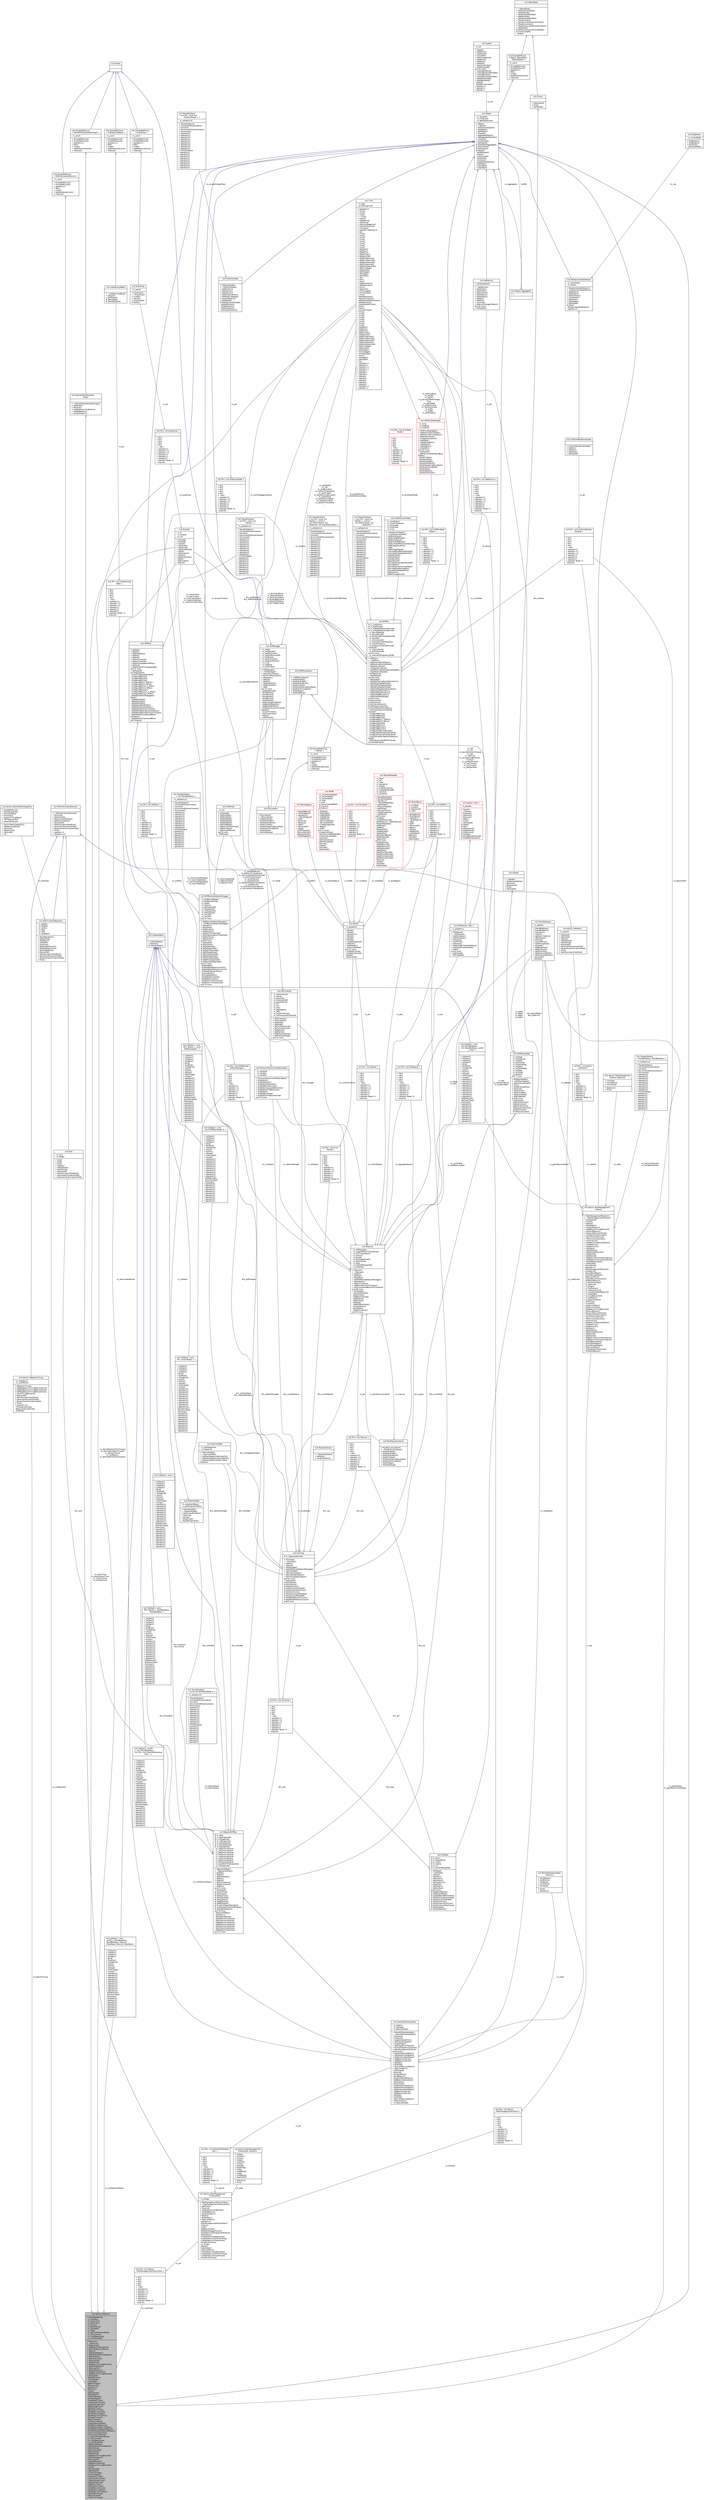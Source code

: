 digraph "ns3::dot11s::PeerLink"
{
  edge [fontname="Helvetica",fontsize="10",labelfontname="Helvetica",labelfontsize="10"];
  node [fontname="Helvetica",fontsize="10",shape=record];
  Node1 [label="{ns3::dot11s::PeerLink\n|+ PeerStateNames\l- m_interface\l- m_localLinkId\l- m_peerLinkId\l- m_assocId\l- m_peerAssocId\l- m_packetFail\l- m_state\l- m_dot11MeshMaxRetries\l- m_retryCounter\l- m_maxBeaconLoss\l- m_maxPacketFail\l|+ PeerLink()\l+ ~PeerLink()\l+ DoDispose()\l+ SetBeaconInformation()\l+ SetLinkStatusCallback()\l+ Report()\l+ SetPeerAddress()\l+ SetPeerMeshPointAddress()\l+ SetInterface()\l+ SetLocalLinkId()\l+ SetLocalAid()\l+ GetPeerAid()\l+ SetBeaconTimingElement()\l+ GetPeerAddress()\l+ GetLocalAid()\l+ GetLastBeacon()\l+ GetBeaconInterval()\l+ GetBeaconTimingElement()\l+ GetTypeId()\l- StateMachine()\l- LinkIsEstab()\l- LinkIsIdle()\l- SetMacPlugin()\l- BeaconLoss()\l- operator=()\l- PeerLink()\l- Close()\l- OpenAccept()\l- OpenReject()\l- ConfirmAccept()\l- ConfirmReject()\l- ClearRetryTimer()\l- ClearConfirmTimer()\l- ClearHoldingTimer()\l- SetHoldingTimer()\l- SetRetryTimer()\l- SetConfirmTimer()\l- SendPeerLinkClose()\l- SendPeerLinkOpen()\l- SendPeerLinkConfirm()\l- HoldingTimeout()\l- RetryTimeout()\l- ConfirmTimeout()\l* SignalStatusCallback\l* MLMECancelPeerLink()\l* MLMEActivePeerLinkOpen()\l* MLMEPeeringRequestReject()\l* MLMESetSignalStatusCallback()\l* TransmissionSuccess()\l* TransmissionFailure()\l* m_dot11MeshMaxRetries\l* m_retryCounter\l* m_maxBeaconLoss\l* m_maxPacketFail\l* SetPeerAddress()\l* SetPeerMeshPointAddress()\l* SetInterface()\l* SetLocalLinkId()\l* SetLocalAid()\l* GetPeerAid()\l* SetBeaconTimingElement()\l* GetPeerAddress()\l* GetLocalAid()\l* GetLastBeacon()\l* GetBeaconInterval()\l* GetBeaconTimingElement()\l* Close()\l* OpenAccept()\l* OpenReject()\l* ConfirmAccept()\l* ConfirmReject()\l* ClearRetryTimer()\l* ClearConfirmTimer()\l* ClearHoldingTimer()\l* SetHoldingTimer()\l* SetRetryTimer()\l* SetConfirmTimer()\l* SendPeerLinkClose()\l* SendPeerLinkOpen()\l* SendPeerLinkConfirm()\l* HoldingTimeout()\l* RetryTimeout()\l* ConfirmTimeout()\l}",height=0.2,width=0.4,color="black", fillcolor="grey75", style="filled", fontcolor="black"];
  Node2 -> Node1 [dir="back",color="midnightblue",fontsize="10",style="solid",arrowtail="onormal"];
  Node2 [label="{ns3::Object\n|- m_disposed\l- m_initialized\l- m_getObjectCount\l|+ Object()\l+ ~Object()\l+ GetInstanceTypeId()\l+ GetObject()\l+ GetObject()\l+ Dispose()\l+ AggregateObject()\l+ GetAggregateIterator()\l+ Initialize()\l+ IsInitialized()\l+ GetTypeId()\l# NotifyNewAggregate()\l# DoInitialize()\l# DoDispose()\l# Object()\l- DoGetObject()\l- Check()\l- CheckLoose()\l- SetTypeId()\l- Construct()\l- UpdateSortedArray()\l- DoDelete()\l* CopyObject\l* CopyObject\l}",height=0.2,width=0.4,color="black", fillcolor="white", style="filled",URL="$d9/d77/classns3_1_1Object.html",tooltip="A base class which provides memory management and object aggregation. "];
  Node3 -> Node2 [dir="back",color="midnightblue",fontsize="10",style="solid",arrowtail="onormal"];
  Node3 [label="{ns3::SimpleRefCount\l\< Object, ObjectBase,\l ObjectDeleter \>\n|- m_count\l|+ SimpleRefCount()\l+ SimpleRefCount()\l+ operator=()\l+ Ref()\l+ Unref()\l+ GetReferenceCount()\l+ Cleanup()\l}",height=0.2,width=0.4,color="black", fillcolor="white", style="filled",URL="$da/da1/classns3_1_1SimpleRefCount.html"];
  Node4 -> Node3 [dir="back",color="midnightblue",fontsize="10",style="solid",arrowtail="onormal"];
  Node4 [label="{ns3::ObjectBase\n||+ ~ObjectBase()\l+ GetInstanceTypeId()\l+ SetAttribute()\l+ SetAttributeFailSafe()\l+ GetAttribute()\l+ GetAttributeFailSafe()\l+ TraceConnect()\l+ TraceConnectWithoutContext()\l+ TraceDisconnect()\l+ TraceDisconnectWithoutContext()\l+ GetTypeId()\l# NotifyConstructionCompleted()\l# ConstructSelf()\l- DoSet()\l}",height=0.2,width=0.4,color="black", fillcolor="white", style="filled",URL="$d2/dac/classns3_1_1ObjectBase.html",tooltip="Anchor the ns-3 type and attribute system. "];
  Node5 -> Node2 [color="grey25",fontsize="10",style="solid",label=" -m_tid" ,arrowhead="odiamond"];
  Node5 [label="{ns3::TypeId\n|- m_tid\l|+ TypeId()\l+ GetParent()\l+ HasParent()\l+ IsChildOf()\l+ GetGroupName()\l+ GetName()\l+ GetHash()\l+ GetSize()\l+ HasConstructor()\l+ GetAttributeN()\land 26 more...\l+ LookupByName()\l+ LookupByNameFailSafe()\l+ LookupByHash()\l+ LookupByHashFailSafe()\l+ GetRegisteredN()\l+ GetRegistered()\l- TypeId()\l- DoAddConstructor()\l* operator==\l* operator!=\l* operator\<\l}",height=0.2,width=0.4,color="black", fillcolor="white", style="filled",URL="$d6/d11/classns3_1_1TypeId.html",tooltip="a unique identifier for an interface. "];
  Node6 -> Node2 [color="grey25",fontsize="10",style="solid",label=" -m_aggregates" ,arrowhead="odiamond"];
  Node6 [label="{ns3::Object::Aggregates\n|+ n\l|}",height=0.2,width=0.4,color="black", fillcolor="white", style="filled",URL="$d5/de9/structns3_1_1Object_1_1Aggregates.html"];
  Node2 -> Node6 [color="grey25",fontsize="10",style="solid",label=" +buffer" ,arrowhead="odiamond"];
  Node7 -> Node1 [color="grey25",fontsize="10",style="solid",label=" -m_peerAddress\n-m_peerMeshPointAddress" ,arrowhead="odiamond"];
  Node7 [label="{ns3::Mac48Address\n|- m_address\l|+ Mac48Address()\l+ Mac48Address()\l+ CopyFrom()\l+ CopyTo()\l+ operator Address()\l+ IsBroadcast()\l+ IsGroup()\l+ ConvertFrom()\l+ IsMatchingType()\l+ Allocate()\l+ GetBroadcast()\l+ GetMulticast()\l+ GetMulticast()\l+ GetMulticastPrefix()\l+ GetMulticast6Prefix()\l- ConvertTo()\l- GetType()\l}",height=0.2,width=0.4,color="black", fillcolor="white", style="filled",URL="$db/dee/classns3_1_1Mac48Address.html",tooltip="an EUI-48 address "];
  Node8 -> Node1 [color="grey25",fontsize="10",style="solid",label=" -m_retryTimer\n-m_beaconLossTimer\n-m_confirmTimer\n-m_holdingTimer" ,arrowhead="odiamond"];
  Node8 [label="{ns3::EventId\n|- m_ts\l- m_context\l- m_uid\l|+ EventId()\l+ EventId()\l+ Cancel()\l+ IsExpired()\l+ IsRunning()\l+ PeekEventImpl()\l+ GetTs()\l+ GetContext()\l+ GetUid()\l* PeekEventImpl()\l* GetTs()\l* GetContext()\l* GetUid()\l}",height=0.2,width=0.4,color="black", fillcolor="white", style="filled",URL="$d1/df8/classns3_1_1EventId.html",tooltip="An identifier for simulation events. "];
  Node9 -> Node8 [color="grey25",fontsize="10",style="solid",label=" -m_eventImpl" ,arrowhead="odiamond"];
  Node9 [label="{ns3::Ptr\< ns3::EventImpl \>\n||+ Ptr()\l+ Ptr()\l+ Ptr()\l+ Ptr()\l+ Ptr()\l+ ~Ptr()\l+ operator=()\l+ operator-\>()\l+ operator-\>()\l+ operator*()\l+ operator*()\l+ operator!()\l+ operator Tester *()\l- Acquire()\l}",height=0.2,width=0.4,color="black", fillcolor="white", style="filled",URL="$dc/d90/classns3_1_1Ptr.html"];
  Node10 -> Node9 [color="grey25",fontsize="10",style="solid",label=" -m_ptr" ,arrowhead="odiamond"];
  Node10 [label="{ns3::EventImpl\n|- m_cancel\l|+ EventImpl()\l+ ~EventImpl()\l+ Invoke()\l+ Cancel()\l+ IsCancelled()\l# Notify()\l}",height=0.2,width=0.4,color="black", fillcolor="white", style="filled",URL="$da/def/classns3_1_1EventImpl.html",tooltip="A simulation event. "];
  Node11 -> Node10 [dir="back",color="midnightblue",fontsize="10",style="solid",arrowtail="onormal"];
  Node11 [label="{ns3::SimpleRefCount\l\< EventImpl \>\n|- m_count\l|+ SimpleRefCount()\l+ SimpleRefCount()\l+ operator=()\l+ Ref()\l+ Unref()\l+ GetReferenceCount()\l+ Cleanup()\l}",height=0.2,width=0.4,color="black", fillcolor="white", style="filled",URL="$da/da1/classns3_1_1SimpleRefCount.html"];
  Node12 -> Node11 [dir="back",color="midnightblue",fontsize="10",style="solid",arrowtail="onormal"];
  Node12 [label="{ns3::empty\n||}",height=0.2,width=0.4,color="black", fillcolor="white", style="filled",URL="$d9/d6a/classns3_1_1empty.html",tooltip="make Callback use a separate empty type "];
  Node13 -> Node1 [color="grey25",fontsize="10",style="solid",label=" -m_dot11MeshConfirmTimeout\n-m_dot11MeshRetryTimeout\n-m_beaconInterval\n-m_lastBeacon\n-m_dot11MeshHoldingTimeout" ,arrowhead="odiamond"];
  Node13 [label="{ns3::Time\n|- m_data\l- g_markingTimes\l|+ operator=()\l+ Time()\l+ Time()\l+ Time()\l+ ~Time()\l+ IsZero()\l+ IsNegative()\l+ IsPositive()\l+ IsStrictlyNegative()\l+ IsStrictlyPositive()\l+ Compare()\l+ operator int64x64_t()\l+ As()\l+ Time()\l+ Time()\l+ Time()\l+ Time()\l+ Time()\l+ Time()\l+ Time()\l+ Time()\l+ GetYears()\l+ GetDays()\l+ GetHours()\l+ GetMinutes()\l+ GetSeconds()\l+ GetMilliSeconds()\l+ GetMicroSeconds()\l+ GetNanoSeconds()\l+ GetPicoSeconds()\l+ GetFemtoSeconds()\l+ GetTimeStep()\l+ GetDouble()\l+ GetInteger()\l+ ToInteger()\l+ ToDouble()\l+ To()\l+ Min()\l+ Max()\l+ SetResolution()\l+ GetResolution()\l+ From()\l+ StaticInit()\l+ FromInteger()\l+ FromDouble()\l+ From()\l- PeekResolution()\l- PeekInformation()\l- SetDefaultNsResolution()\l- SetResolution()\l- ClearMarkedTimes()\l- Mark()\l- Clear()\l- ConvertTimes()\l* Time()\l* Time()\l* Time()\l* Time()\l* Time()\l* Time()\l* Time()\l* Time()\l* GetYears()\l* GetDays()\l* GetHours()\l* GetMinutes()\l* GetSeconds()\l* GetMilliSeconds()\l* GetMicroSeconds()\l* GetNanoSeconds()\l* GetPicoSeconds()\l* GetFemtoSeconds()\l* GetTimeStep()\l* GetDouble()\l* GetInteger()\l* FromInteger()\l* FromDouble()\l* From()\l* ToInteger()\l* ToDouble()\l* To()\l* operator==\l* operator!=\l* operator\<=\l* operator\>=\l* operator\<\l* operator\>\l* operator+\l* operator-\l* operator*\l* operator*\l* operator/\l* operator/\l* operator+=\l* operator-=\l}",height=0.2,width=0.4,color="black", fillcolor="white", style="filled",URL="$dc/d04/classns3_1_1Time.html",tooltip="Simulation virtual time values and global simulation resolution. "];
  Node14 -> Node1 [color="grey25",fontsize="10",style="solid",label=" -m_configuration" ,arrowhead="odiamond"];
  Node14 [label="{ns3::dot11s::IeConfiguration\n|- m_APSPId\l- m_APSMId\l- m_CCMId\l- m_SPId\l- m_APId\l- m_neighbors\l|+ IeConfiguration()\l+ SetRouting()\l+ SetMetric()\l+ IsHWMP()\l+ IsAirtime()\l+ SetNeighborCount()\l+ GetNeighborCount()\l+ MeshCapability()\l+ ElementId()\l+ GetInformationFieldSize()\l+ SerializeInformationField()\l+ DeserializeInformationField()\l+ Print()\l}",height=0.2,width=0.4,color="black", fillcolor="white", style="filled",URL="$d0/d3e/classns3_1_1dot11s_1_1IeConfiguration.html",tooltip="Describes Mesh Configuration Element see 7.3.2.86 of 802.11s draft 3.0. "];
  Node15 -> Node14 [dir="back",color="midnightblue",fontsize="10",style="solid",arrowtail="onormal"];
  Node15 [label="{ns3::WifiInformationElement\n||+ ~WifiInformationElement()\l+ Serialize()\l+ Deserialize()\l+ DeserializeIfPresent()\l+ GetSerializedSize()\l+ ElementId()\l+ GetInformationFieldSize()\l+ SerializeInformationField()\l+ DeserializeInformationField()\l+ Print()\l+ operator\<()\l+ operator==()\l}",height=0.2,width=0.4,color="black", fillcolor="white", style="filled",URL="$d4/db6/classns3_1_1WifiInformationElement.html",tooltip="Information element, as defined in 802.11-2007 standardThe IEEE 802.11 standard includes the notion o..."];
  Node16 -> Node15 [dir="back",color="midnightblue",fontsize="10",style="solid",arrowtail="onormal"];
  Node16 [label="{ns3::SimpleRefCount\l\< WifiInformationElement \>\n|- m_count\l|+ SimpleRefCount()\l+ SimpleRefCount()\l+ operator=()\l+ Ref()\l+ Unref()\l+ GetReferenceCount()\l+ Cleanup()\l}",height=0.2,width=0.4,color="black", fillcolor="white", style="filled",URL="$da/da1/classns3_1_1SimpleRefCount.html"];
  Node12 -> Node16 [dir="back",color="midnightblue",fontsize="10",style="solid",arrowtail="onormal"];
  Node17 -> Node14 [color="grey25",fontsize="10",style="solid",label=" -m_meshCap" ,arrowhead="odiamond"];
  Node17 [label="{ns3::dot11s::Dot11sMeshCapability\n|+ acceptPeerLinks\l+ MCCASupported\l+ MCCAEnabled\l+ forwarding\l+ beaconTimingReport\l+ TBTTAdjustment\l+ powerSaveLevel\l|+ Dot11sMeshCapability()\l+ GetSerializedSize()\l+ Serialize()\l+ Deserialize()\l+ GetUint8()\l+ Is()\l}",height=0.2,width=0.4,color="black", fillcolor="white", style="filled",URL="$de/ded/classns3_1_1dot11s_1_1Dot11sMeshCapability.html"];
  Node18 -> Node1 [color="grey25",fontsize="10",style="solid",label=" -m_beaconTiming" ,arrowhead="odiamond"];
  Node18 [label="{ns3::dot11s::IeBeaconTiming\n|- m_neighbours\l- m_numOfUnits\l|+ IeBeaconTiming()\l+ GetNeighboursTimingElementsList()\l+ AddNeighboursTimingElementUnit()\l+ DelNeighboursTimingElementUnit()\l+ ClearTimingElement()\l+ ElementId()\l+ GetInformationFieldSize()\l+ SerializeInformationField()\l+ DeserializeInformationField()\l+ Print()\l+ operator==()\l- TimestampToU16()\l- BeaconIntervalToU16()\l- AidToU8()\l}",height=0.2,width=0.4,color="black", fillcolor="white", style="filled",URL="$db/d28/classns3_1_1dot11s_1_1IeBeaconTiming.html",tooltip="See 7.3.2.89 of 802.11s draft 2.07. "];
  Node15 -> Node18 [dir="back",color="midnightblue",fontsize="10",style="solid",arrowtail="onormal"];
  Node19 -> Node1 [color="grey25",fontsize="10",style="solid",label=" -m_macPlugin" ,arrowhead="odiamond"];
  Node19 [label="{ns3::Ptr\< ns3::dot11s\l::PeerManagementProtocolMac \>\n||+ Ptr()\l+ Ptr()\l+ Ptr()\l+ Ptr()\l+ Ptr()\l+ ~Ptr()\l+ operator=()\l+ operator-\>()\l+ operator-\>()\l+ operator*()\l+ operator*()\l+ operator!()\l+ operator Tester *()\l- Acquire()\l}",height=0.2,width=0.4,color="black", fillcolor="white", style="filled",URL="$dc/d90/classns3_1_1Ptr.html"];
  Node20 -> Node19 [color="grey25",fontsize="10",style="solid",label=" -m_ptr" ,arrowhead="odiamond"];
  Node20 [label="{ns3::dot11s::PeerManagement\lProtocolMac\n|- m_ifIndex\l|+ PeerManagementProtocolMac()\l+ ~PeerManagementProtocolMac()\l+ SetParent()\l+ Receive()\l+ UpdateOutcomingFrame()\l+ UpdateBeacon()\l+ AssignStreams()\l+ Report()\l+ ResetStats()\l+ GetLinkMetric()\l- operator=()\l- PeerManagementProtocolMac()\l- TxError()\l- TxOk()\l- SetBeaconShift()\l- SetPeerManagerProtcol()\l- SendPeerLinkManagementFrame()\l- GetAddress()\l- CreatePeerLinkOpenFrame()\l- CreatePeerLinkConfirmFrame()\l- CreatePeerLinkCloseFrame()\l- ParsePlinkFrame()\l* m_ifIndex\l* Report()\l* ResetStats()\l* GetLinkMetric()\l* CreatePeerLinkOpenFrame()\l* CreatePeerLinkConfirmFrame()\l* CreatePeerLinkCloseFrame()\l* ParsePlinkFrame()\l}",height=0.2,width=0.4,color="black", fillcolor="white", style="filled",URL="$dd/df9/classns3_1_1dot11s_1_1PeerManagementProtocolMac.html",tooltip="This is plugin to Mesh WiFi MAC, which implements the interface to dot11s peer management protocol: i..."];
  Node21 -> Node20 [dir="back",color="midnightblue",fontsize="10",style="solid",arrowtail="onormal"];
  Node21 [label="{ns3::MeshWifiInterfaceMac\lPlugin\n||+ ~MeshWifiInterfaceMacPlugin()\l+ SetParent()\l+ Receive()\l+ UpdateOutcomingFrame()\l+ UpdateBeacon()\l+ AssignStreams()\l}",height=0.2,width=0.4,color="black", fillcolor="white", style="filled",URL="$d4/d6e/classns3_1_1MeshWifiInterfaceMacPlugin.html",tooltip="Common interface for mesh point interface MAC plugins. "];
  Node22 -> Node21 [dir="back",color="midnightblue",fontsize="10",style="solid",arrowtail="onormal"];
  Node22 [label="{ns3::SimpleRefCount\l\< MeshWifiInterfaceMacPlugin \>\n|- m_count\l|+ SimpleRefCount()\l+ SimpleRefCount()\l+ operator=()\l+ Ref()\l+ Unref()\l+ GetReferenceCount()\l+ Cleanup()\l}",height=0.2,width=0.4,color="black", fillcolor="white", style="filled",URL="$da/da1/classns3_1_1SimpleRefCount.html"];
  Node12 -> Node22 [dir="back",color="midnightblue",fontsize="10",style="solid",arrowtail="onormal"];
  Node23 -> Node20 [color="grey25",fontsize="10",style="solid",label=" -m_protocol" ,arrowhead="odiamond"];
  Node23 [label="{ns3::Ptr\< ns3::dot11s\l::PeerManagementProtocol \>\n||+ Ptr()\l+ Ptr()\l+ Ptr()\l+ Ptr()\l+ Ptr()\l+ ~Ptr()\l+ operator=()\l+ operator-\>()\l+ operator-\>()\l+ operator*()\l+ operator*()\l+ operator!()\l+ operator Tester *()\l- Acquire()\l}",height=0.2,width=0.4,color="black", fillcolor="white", style="filled",URL="$dc/d90/classns3_1_1Ptr.html"];
  Node24 -> Node23 [color="grey25",fontsize="10",style="solid",label=" -m_ptr" ,arrowhead="odiamond"];
  Node24 [label="{ns3::dot11s::PeerManagement\lProtocol\n||+ PeerManagementProtocol()\l+ ~PeerManagementProtocol()\l+ DoDispose()\l+ Install()\l+ Report()\l+ ResetStats()\l+ AssignStreams()\l+ GetBeaconTimingElement()\l+ ReceiveBeacon()\l+ ReceivePeerLinkFrame()\l+ ConfigurationMismatch()\l+ TransmissionFailure()\l+ TransmissionSuccess()\l+ IsActiveLink()\l+ SetPeerLinkStatusCallback()\l+ FindPeerLink()\l+ GetPeerLinks()\l+ GetPeers()\l+ GetAddress()\l+ GetNumberOfLinks()\l+ SetMeshId()\l+ GetMeshId()\l+ SetBeaconCollisionAvoidance()\l+ GetBeaconCollisionAvoidance()\l+ NotifyBeaconSent()\l+ GetTypeId()\l- DoInitialize()\l- operator=()\l- PeerManagementProtocol()\l- InitiateLink()\l- ShouldSendOpen()\l- ShouldAcceptOpen()\l- PeerLinkStatus()\l- CheckBeaconCollisions()\l- ShiftOwnBeacon()\l* LinkEventCallback\l* m_peerLinks\l* m_plugins\l* m_lastAssocId\l* m_lastLocalLinkId\l* m_maxNumberOfPeerLinks\l* m_enableBca\l* m_maxBeaconShift\l* m_lastBeacon\l* m_beaconInterval\l* TuToTime()\l* TimeToTu()\l* NotifyLinkOpen()\l* NotifyLinkClose()\l* GetBeaconTimingElement()\l* ReceiveBeacon()\l* ReceivePeerLinkFrame()\l* ConfigurationMismatch()\l* TransmissionFailure()\l* TransmissionSuccess()\l* IsActiveLink()\l* SetPeerLinkStatusCallback()\l* FindPeerLink()\l* GetPeerLinks()\l* GetPeers()\l* GetAddress()\l* GetNumberOfLinks()\l* SetMeshId()\l* GetMeshId()\l* SetBeaconCollisionAvoidance()\l* GetBeaconCollisionAvoidance()\l* NotifyBeaconSent()\l* ShouldSendOpen()\l* ShouldAcceptOpen()\l* PeerLinkStatus()\l* CheckBeaconCollisions()\l* ShiftOwnBeacon()\l}",height=0.2,width=0.4,color="black", fillcolor="white", style="filled",URL="$d7/d46/classns3_1_1dot11s_1_1PeerManagementProtocol.html",tooltip="802.11s Peer Management Protocol model "];
  Node2 -> Node24 [dir="back",color="midnightblue",fontsize="10",style="solid",arrowtail="onormal"];
  Node7 -> Node24 [color="grey25",fontsize="10",style="solid",label=" -m_address" ,arrowhead="odiamond"];
  Node25 -> Node24 [color="grey25",fontsize="10",style="solid",label=" -m_stats" ,arrowhead="odiamond"];
  Node25 [label="{ns3::dot11s::PeerManagement\lProtocol::Statistics\n|+ linksTotal\l+ linksOpened\l+ linksClosed\l|+ Statistics()\l+ Print()\l}",height=0.2,width=0.4,color="black", fillcolor="white", style="filled",URL="$d4/dd5/structns3_1_1dot11s_1_1PeerManagementProtocol_1_1Statistics.html",tooltip="Statistics structure. "];
  Node26 -> Node24 [color="grey25",fontsize="10",style="solid",label=" -m_peerStatusCallback" ,arrowhead="odiamond"];
  Node26 [label="{ns3::Callback\< void,\l ns3::Mac48Address,\l ns3::Mac48Address, uint32\l_t, bool \>\n||+ Callback()\l+ Callback()\l+ Callback()\l+ Callback()\l+ Bind()\l+ TwoBind()\l+ ThreeBind()\l+ IsNull()\l+ Nullify()\l+ IsEqual()\l+ CheckType()\l+ Assign()\l+ operator()()\l+ operator()()\l+ operator()()\l+ operator()()\l+ operator()()\l+ operator()()\l+ operator()()\l+ operator()()\l+ operator()()\l+ operator()()\l- DoPeekImpl()\l- DoCheckType()\l- DoAssign()\l* operator()()\l* operator()()\l* operator()()\l* operator()()\l* operator()()\l* operator()()\l* operator()()\l* operator()()\l* operator()()\l* operator()()\l}",height=0.2,width=0.4,color="black", fillcolor="white", style="filled",URL="$d1/d48/classns3_1_1Callback.html"];
  Node27 -> Node26 [dir="back",color="midnightblue",fontsize="10",style="solid",arrowtail="onormal"];
  Node27 [label="{ns3::CallbackBase\n||+ CallbackBase()\l+ GetImpl()\l# CallbackBase()\l}",height=0.2,width=0.4,color="black", fillcolor="white", style="filled",URL="$d7/db5/classns3_1_1CallbackBase.html"];
  Node28 -> Node27 [color="grey25",fontsize="10",style="solid",label=" #m_impl" ,arrowhead="odiamond"];
  Node28 [label="{ns3::Ptr\< ns3::CallbackImpl\lBase \>\n||+ Ptr()\l+ Ptr()\l+ Ptr()\l+ Ptr()\l+ Ptr()\l+ ~Ptr()\l+ operator=()\l+ operator-\>()\l+ operator-\>()\l+ operator*()\l+ operator*()\l+ operator!()\l+ operator Tester *()\l- Acquire()\l}",height=0.2,width=0.4,color="black", fillcolor="white", style="filled",URL="$dc/d90/classns3_1_1Ptr.html"];
  Node29 -> Node28 [color="grey25",fontsize="10",style="solid",label=" -m_ptr" ,arrowhead="odiamond"];
  Node29 [label="{ns3::CallbackImplBase\n||+ ~CallbackImplBase()\l+ IsEqual()\l+ GetTypeid()\l# Demangle()\l# GetCppTypeid()\l}",height=0.2,width=0.4,color="black", fillcolor="white", style="filled",URL="$d3/dfa/classns3_1_1CallbackImplBase.html"];
  Node30 -> Node29 [dir="back",color="midnightblue",fontsize="10",style="solid",arrowtail="onormal"];
  Node30 [label="{ns3::SimpleRefCount\l\< CallbackImplBase \>\n|- m_count\l|+ SimpleRefCount()\l+ SimpleRefCount()\l+ operator=()\l+ Ref()\l+ Unref()\l+ GetReferenceCount()\l+ Cleanup()\l}",height=0.2,width=0.4,color="black", fillcolor="white", style="filled",URL="$da/da1/classns3_1_1SimpleRefCount.html"];
  Node12 -> Node30 [dir="back",color="midnightblue",fontsize="10",style="solid",arrowtail="onormal"];
  Node31 -> Node24 [color="grey25",fontsize="10",style="solid",label=" -m_beaconShift" ,arrowhead="odiamond"];
  Node31 [label="{ns3::Ptr\< ns3::UniformRandom\lVariable \>\n||+ Ptr()\l+ Ptr()\l+ Ptr()\l+ Ptr()\l+ Ptr()\l+ ~Ptr()\l+ operator=()\l+ operator-\>()\l+ operator-\>()\l+ operator*()\l+ operator*()\l+ operator!()\l+ operator Tester *()\l- Acquire()\l}",height=0.2,width=0.4,color="black", fillcolor="white", style="filled",URL="$dc/d90/classns3_1_1Ptr.html"];
  Node32 -> Node31 [color="grey25",fontsize="10",style="solid",label=" -m_ptr" ,arrowhead="odiamond"];
  Node32 [label="{ns3::UniformRandomVariable\n||+ UniformRandomVariable()\l+ GetMin()\l+ GetMax()\l+ GetValue()\l+ GetTypeId()\l}",height=0.2,width=0.4,color="black", fillcolor="white", style="filled",URL="$d0/d5b/classns3_1_1UniformRandomVariable.html",tooltip="The uniform distribution Random Number Generator (RNG). "];
  Node33 -> Node32 [dir="back",color="midnightblue",fontsize="10",style="solid",arrowtail="onormal"];
  Node33 [label="{ns3::RandomVariableStream\n|- m_isAntithetic\l- m_stream\l|+ RandomVariableStream()\l+ ~RandomVariableStream()\l+ SetStream()\l+ GetStream()\l+ SetAntithetic()\l+ IsAntithetic()\l+ GetValue()\l+ GetInteger()\l+ GetTypeId()\l# Peek()\l- RandomVariableStream()\l- operator=()\l}",height=0.2,width=0.4,color="black", fillcolor="white", style="filled",URL="$dc/daa/classns3_1_1RandomVariableStream.html",tooltip="The basic uniform Random Number Generator (RNG). "];
  Node2 -> Node33 [dir="back",color="midnightblue",fontsize="10",style="solid",arrowtail="onormal"];
  Node34 -> Node33 [color="grey25",fontsize="10",style="solid",label=" -m_rng" ,arrowhead="odiamond"];
  Node34 [label="{ns3::RngStream\n|- m_currentState\l|+ RngStream()\l+ RngStream()\l+ RandU01()\l- AdvanceNthBy()\l}",height=0.2,width=0.4,color="black", fillcolor="white", style="filled",URL="$da/d35/classns3_1_1RngStream.html",tooltip="Combined Multiple-Recursive Generator MRG32k3a. "];
  Node35 -> Node24 [color="grey25",fontsize="10",style="solid",label=" -m_meshId" ,arrowhead="odiamond"];
  Node35 [label="{ns3::Ptr\< ns3::dot11s\l::IeMeshId \>\n||+ Ptr()\l+ Ptr()\l+ Ptr()\l+ Ptr()\l+ Ptr()\l+ ~Ptr()\l+ operator=()\l+ operator-\>()\l+ operator-\>()\l+ operator*()\l+ operator*()\l+ operator!()\l+ operator Tester *()\l- Acquire()\l}",height=0.2,width=0.4,color="black", fillcolor="white", style="filled",URL="$dc/d90/classns3_1_1Ptr.html"];
  Node36 -> Node35 [color="grey25",fontsize="10",style="solid",label=" -m_ptr" ,arrowhead="odiamond"];
  Node36 [label="{ns3::dot11s::IeMeshId\n|- m_meshId\l|+ IeMeshId()\l+ IeMeshId()\l+ IsEqual()\l+ IsBroadcast()\l+ PeekString()\l+ ElementId()\l+ SerializeInformationField()\l+ DeserializeInformationField()\l+ Print()\l+ GetInformationFieldSize()\l}",height=0.2,width=0.4,color="black", fillcolor="white", style="filled",URL="$d5/d44/classns3_1_1dot11s_1_1IeMeshId.html",tooltip="a IEEE 802.11 Mesh ID element (Section 8.4.2.101 of IEEE 802.11-2012) "];
  Node15 -> Node36 [dir="back",color="midnightblue",fontsize="10",style="solid",arrowtail="onormal"];
  Node37 -> Node24 [color="grey25",fontsize="10",style="solid",label=" -m_linkCloseTraceSrc\n-m_linkOpenTraceSrc" ,arrowhead="odiamond"];
  Node37 [label="{ns3::TracedCallback\l\< Mac48Address, Mac48Address \>\n|- m_callbackList\l|+ TracedCallback()\l+ ConnectWithoutContext()\l+ Connect()\l+ DisconnectWithoutContext()\l+ Disconnect()\l+ operator()()\l+ operator()()\l+ operator()()\l+ operator()()\l+ operator()()\l+ operator()()\l+ operator()()\l+ operator()()\l+ operator()()\l* Uint32Callback\l* operator()()\l* operator()()\l* operator()()\l* operator()()\l* operator()()\l* operator()()\l* operator()()\l* operator()()\l* operator()()\l}",height=0.2,width=0.4,color="black", fillcolor="white", style="filled",URL="$df/dec/classns3_1_1TracedCallback.html"];
  Node38 -> Node20 [color="grey25",fontsize="10",style="solid",label=" -m_parent" ,arrowhead="odiamond"];
  Node38 [label="{ns3::Ptr\< ns3::MeshWifiInterface\lMac \>\n||+ Ptr()\l+ Ptr()\l+ Ptr()\l+ Ptr()\l+ Ptr()\l+ ~Ptr()\l+ operator=()\l+ operator-\>()\l+ operator-\>()\l+ operator*()\l+ operator*()\l+ operator!()\l+ operator Tester *()\l- Acquire()\l}",height=0.2,width=0.4,color="black", fillcolor="white", style="filled",URL="$dc/d90/classns3_1_1Ptr.html"];
  Node39 -> Node38 [color="grey25",fontsize="10",style="solid",label=" -m_ptr" ,arrowhead="odiamond"];
  Node39 [label="{ns3::MeshWifiInterfaceMac\n|- m_plugins\l- m_standard\l- m_beaconEnable\l|+ MeshWifiInterfaceMac()\l+ ~MeshWifiInterfaceMac()\l+ Enqueue()\l+ Enqueue()\l+ SupportsSendFrom()\l+ SetLinkUpCallback()\l+ InstallPlugin()\l+ GetFrequencyChannel()\l+ SwitchFrequencyChannel()\l+ SendManagementFrame()\land 8 more...\l+ SetMeshPointAddress()\l+ GetMeshPointAddress()\l+ SetRandomStartDelay()\l+ SetBeaconInterval()\l+ GetBeaconInterval()\l+ GetTbtt()\l+ ShiftTbtt()\l+ SetLinkMetricCallback()\l+ GetLinkMetric()\l+ GetTypeId()\l- Receive()\l- ForwardDown()\l- SendBeacon()\l- ScheduleNextBeacon()\l- GetBeaconGeneration()\l- DoDispose()\l- DoInitialize()\l* SetMeshPointAddress()\l* GetMeshPointAddress()\l* SetRandomStartDelay()\l* SetBeaconInterval()\l* GetBeaconInterval()\l* GetTbtt()\l* ShiftTbtt()\l* SetLinkMetricCallback()\l* GetLinkMetric()\l* m_beaconEnable\l}",height=0.2,width=0.4,color="black", fillcolor="white", style="filled",URL="$d0/dd8/classns3_1_1MeshWifiInterfaceMac.html",tooltip="Basic MAC of mesh point Wi-Fi interface. Its function is extendable through plugins mechanism..."];
  Node40 -> Node39 [dir="back",color="midnightblue",fontsize="10",style="solid",arrowtail="onormal"];
  Node40 [label="{ns3::RegularWifiMac\n|# m_edca\l# m_qosSupported\l# m_htSupported\l# m_vhtSupported\l# m_erpSupported\l# m_dsssSupported\l# m_heSupported\l- m_voMaxAmsduSize\l- m_viMaxAmsduSize\l- m_beMaxAmsduSize\l- m_bkMaxAmsduSize\l- m_voMaxAmpduSize\l- m_viMaxAmpduSize\l- m_beMaxAmpduSize\l- m_bkMaxAmpduSize\l- m_shortSlotTimeSupported\l- m_rifsSupported\l|+ RegularWifiMac()\l+ ~RegularWifiMac()\l+ SetSlot()\l+ SetSifs()\l+ SetEifsNoDifs()\l+ SetPifs()\l+ SetRifs()\l+ SetCtsTimeout()\l+ SetAckTimeout()\l+ GetRifs()\land 37 more...\l+ GetTypeId()\l# DoInitialize()\l# DoDispose()\l# GetDcaTxop()\l# GetVOQueue()\l# GetVIQueue()\l# GetBEQueue()\l# GetBKQueue()\l# FinishConfigureStandard()\l# ConfigureContentionWindow()\l# SetTypeOfStation()\land 18 more...\l- RegularWifiMac()\l- operator=()\l- SetupEdcaQueue()\l- SetVoMaxAmsduSize()\l- SetViMaxAmsduSize()\l- SetBeMaxAmsduSize()\l- SetBkMaxAmsduSize()\l- SetVoMaxAmpduSize()\l- SetViMaxAmpduSize()\l- SetBeMaxAmpduSize()\land 12 more...\l}",height=0.2,width=0.4,color="black", fillcolor="white", style="filled",URL="$df/db9/classns3_1_1RegularWifiMac.html",tooltip="base class for all MAC-level wifi objects.This class encapsulates all the low-level MAC functionality..."];
  Node41 -> Node40 [dir="back",color="midnightblue",fontsize="10",style="solid",arrowtail="onormal"];
  Node41 [label="{ns3::WifiMac\n||+ SetSlot()\l+ SetSifs()\l+ SetEifsNoDifs()\l+ SetPifs()\l+ SetRifs()\l+ SetCtsTimeout()\l+ SetAckTimeout()\l+ SetMaxPropagationDelay()\l+ SetSsid()\l+ SetShortSlotTimeSupported()\land 37 more...\l+ GetTypeId()\l# ConfigureDcf()\l- FinishConfigureStandard()\l- Configure80211a()\l- Configure80211b()\l- Configure80211g()\l- Configure80211_10Mhz()\l- Configure80211_5Mhz()\l- Configure80211n_2_4Ghz()\l- Configure80211n_5Ghz()\l- Configure80211ac()\l- Configure80211ax_2_4Ghz()\l- Configure80211ax_5Ghz()\l- GetDefaultMaxPropagation\lDelay()\l- GetDefaultSlot()\l- GetDefaultSifs()\l- GetDefaultRifs()\l- GetDefaultEifsNoDifs()\l- GetDefaultCtsAckDelay()\l- GetDefaultCtsAckTimeout()\l- GetDefaultBasicBlockAckDelay()\l- GetDefaultBasicBlockAckTimeout()\l- GetDefaultCompressedBlock\lAckDelay()\l- GetDefaultCompressedBlock\lAckTimeout()\l}",height=0.2,width=0.4,color="black", fillcolor="white", style="filled",URL="$d4/d7c/classns3_1_1WifiMac.html",tooltip="base class for all MAC-level wifi objects.This class encapsulates all the low-level MAC functionality..."];
  Node2 -> Node41 [dir="back",color="midnightblue",fontsize="10",style="solid",arrowtail="onormal"];
  Node42 -> Node41 [color="grey25",fontsize="10",style="solid",label=" -m_macRxTrace\n-m_macTxTrace\n-m_macTxDropTrace\n-m_macRxDropTrace\n-m_macPromiscRxTrace" ,arrowhead="odiamond"];
  Node42 [label="{ns3::TracedCallback\l\< ns3::Ptr\< const ns3\l::Packet \> \>\n|- m_callbackList\l|+ TracedCallback()\l+ ConnectWithoutContext()\l+ Connect()\l+ DisconnectWithoutContext()\l+ Disconnect()\l+ operator()()\l+ operator()()\l+ operator()()\l+ operator()()\l+ operator()()\l+ operator()()\l+ operator()()\l+ operator()()\l+ operator()()\l* Uint32Callback\l* operator()()\l* operator()()\l* operator()()\l* operator()()\l* operator()()\l* operator()()\l* operator()()\l* operator()()\l* operator()()\l}",height=0.2,width=0.4,color="black", fillcolor="white", style="filled",URL="$df/dec/classns3_1_1TracedCallback.html"];
  Node13 -> Node41 [color="grey25",fontsize="10",style="solid",label=" -m_maxPropagationDelay" ,arrowhead="odiamond"];
  Node43 -> Node40 [color="grey25",fontsize="10",style="solid",label=" #m_low" ,arrowhead="odiamond"];
  Node43 [label="{ns3::Ptr\< ns3::MacLow \>\n||+ Ptr()\l+ Ptr()\l+ Ptr()\l+ Ptr()\l+ Ptr()\l+ ~Ptr()\l+ operator=()\l+ operator-\>()\l+ operator-\>()\l+ operator*()\l+ operator*()\l+ operator!()\l+ operator Tester *()\l- Acquire()\l}",height=0.2,width=0.4,color="black", fillcolor="white", style="filled",URL="$dc/d90/classns3_1_1Ptr.html"];
  Node44 -> Node43 [color="grey25",fontsize="10",style="solid",label=" -m_ptr" ,arrowhead="odiamond"];
  Node44 [label="{ns3::MacLow\n|- m_dcfManagers\l- m_superFastAckTimeoutEvent\l- m_ctsTimeoutEvent\l- m_promisc\l- m_ampdu\l- m_bAckAgreements\l- m_bAckCaches\l- m_edca\l- m_ctsToSelfSupported\l- m_txPackets\l|+ MacLow()\l+ ~MacLow()\l+ SetPhy()\l+ GetPhy()\l+ ResetPhy()\l+ SetWifiRemoteStationManager()\l+ SetAddress()\l+ SetAckTimeout()\l+ SetBasicBlockAckTimeout()\l+ SetCompressedBlockAckTimeout()\land 38 more...\l+ GetTypeId()\l- CancelAllEvents()\l- GetAckSize()\l- GetBlockAckSize()\l- GetRtsSize()\l- GetCtsSize()\l- GetSize()\l- AddWifiMacTrailer()\l- ForwardDown()\l- SendMpdu()\l- GetRtsTxVector()\land 53 more...\l}",height=0.2,width=0.4,color="black", fillcolor="white", style="filled",URL="$d3/da6/classns3_1_1MacLow.html",tooltip="handle RTS/CTS/DATA/ACK transactions. "];
  Node2 -> Node44 [dir="back",color="midnightblue",fontsize="10",style="solid",arrowtail="onormal"];
  Node7 -> Node44 [color="grey25",fontsize="10",style="solid",label=" -m_bssid\n-m_self" ,arrowhead="odiamond"];
  Node45 -> Node44 [color="grey25",fontsize="10",style="solid",label=" -m_currentHdr\n-m_lastReceivedHdr" ,arrowhead="odiamond"];
  Node45 [label="{ns3::WifiMacHeader\n|- m_ctrlType\l- m_ctrlSubtype\l- m_ctrlToDs\l- m_ctrlFromDs\l- m_ctrlMoreFrag\l- m_ctrlRetry\l- m_ctrlMoreData\l- m_ctrlWep\l- m_ctrlOrder\l- m_duration\land 7 more...\l|+ WifiMacHeader()\l+ ~WifiMacHeader()\l+ GetInstanceTypeId()\l+ Print()\l+ GetSerializedSize()\l+ Serialize()\l+ Deserialize()\l+ SetAssocReq()\l+ SetAssocResp()\l+ SetProbeReq()\land 85 more...\l+ GetTypeId()\l- GetFrameControl()\l- GetQosControl()\l- SetFrameControl()\l- SetSequenceControl()\l- SetQosControl()\l- PrintFrameControl()\l}",height=0.2,width=0.4,color="black", fillcolor="white", style="filled",URL="$d2/d9b/classns3_1_1WifiMacHeader.html"];
  Node46 -> Node45 [dir="back",color="midnightblue",fontsize="10",style="solid",arrowtail="onormal"];
  Node46 [label="{ns3::Header\n||+ ~Header()\l+ GetSerializedSize()\l+ Serialize()\l+ Deserialize()\l+ Print()\l+ GetTypeId()\l}",height=0.2,width=0.4,color="black", fillcolor="white", style="filled",URL="$d6/dae/classns3_1_1Header.html",tooltip="Protocol header serialization and deserialization. "];
  Node47 -> Node46 [dir="back",color="midnightblue",fontsize="10",style="solid",arrowtail="onormal"];
  Node47 [label="{ns3::Chunk\n||+ Deserialize()\l+ Print()\l+ GetTypeId()\l}",height=0.2,width=0.4,color="black", fillcolor="white", style="filled",URL="$d7/d9b/classns3_1_1Chunk.html",tooltip="abstract base class for ns3::Header and ns3::Trailer "];
  Node4 -> Node47 [dir="back",color="midnightblue",fontsize="10",style="solid",arrowtail="onormal"];
  Node7 -> Node45 [color="grey25",fontsize="10",style="solid",label=" -m_addr1\n-m_addr2\n-m_addr3\n-m_addr4" ,arrowhead="odiamond"];
  Node48 -> Node44 [color="grey25",fontsize="10",style="solid",label=" -m_currentTxVector" ,arrowhead="odiamond"];
  Node48 [label="{ns3::WifiTxVector\n|- m_txPowerLevel\l- m_retries\l- m_preamble\l- m_channelWidth\l- m_guardInterval\l- m_nTx\l- m_nss\l- m_ness\l- m_aggregation\l- m_stbc\l- m_modeInitialized\l- m_txPowerLevelInitialized\l|+ WifiTxVector()\l+ WifiTxVector()\l+ GetMode()\l+ SetMode()\l+ GetTxPowerLevel()\l+ SetTxPowerLevel()\l+ GetRetries()\l+ SetRetries()\l+ GetPreambleType()\l+ SetPreambleType()\land 14 more...\l}",height=0.2,width=0.4,color="black", fillcolor="white", style="filled",URL="$d0/d58/classns3_1_1WifiTxVector.html"];
  Node49 -> Node48 [color="grey25",fontsize="10",style="solid",label=" -m_mode" ,arrowhead="odiamond"];
  Node49 [label="{ns3::WifiMode\n|- m_uid\l|+ IsAllowed()\l+ GetPhyRate()\l+ GetPhyRate()\l+ GetDataRate()\l+ GetDataRate()\l+ GetDataRate()\l+ GetCodeRate()\l+ GetConstellationSize()\l+ GetMcsValue()\l+ GetUniqueName()\land 8 more...\l- WifiMode()\l}",height=0.2,width=0.4,color="black", fillcolor="white", style="filled",URL="$d5/d56/classns3_1_1WifiMode.html",tooltip="represent a single transmission modeA WifiMode is implemented by a single integer which is used to lo..."];
  Node50 -> Node44 [color="grey25",fontsize="10",style="solid",label=" -m_stationManager" ,arrowhead="odiamond"];
  Node50 [label="{ns3::Ptr\< ns3::WifiRemote\lStationManager \>\n||+ Ptr()\l+ Ptr()\l+ Ptr()\l+ Ptr()\l+ Ptr()\l+ ~Ptr()\l+ operator=()\l+ operator-\>()\l+ operator-\>()\l+ operator*()\l+ operator*()\l+ operator!()\l+ operator Tester *()\l- Acquire()\l}",height=0.2,width=0.4,color="black", fillcolor="white", style="filled",URL="$dc/d90/classns3_1_1Ptr.html"];
  Node51 -> Node50 [color="grey25",fontsize="10",style="solid",label=" -m_ptr" ,arrowhead="odiamond"];
  Node51 [label="{ns3::WifiRemoteStationManager\n|- m_bssBasicRateSet\l- m_bssBasicMcsSet\l- m_states\l- m_stations\l- m_qosSupported\l- m_htSupported\l- m_vhtSupported\l- m_heSupported\l- m_maxSsrc\l- m_maxSlrc\land 12 more...\l|+ WifiRemoteStationManager()\l+ ~WifiRemoteStationManager()\l+ SetupPhy()\l+ SetupMac()\l+ GetMaxSsrc()\l+ GetMaxSlrc()\l+ GetRtsCtsThreshold()\l+ GetFragmentationThreshold()\l+ SetMaxSsrc()\l+ SetMaxSlrc()\land 93 more...\l+ GetTypeId()\l# DoDispose()\l# GetSupported()\l# GetNSupported()\l# GetQosSupported()\l# GetHtSupported()\l# GetVhtSupported()\l# GetHeSupported()\l# GetMcsSupported()\l# GetNMcsSupported()\l# GetNonErpSupported()\land 15 more...\l- DoNeedRts()\l- DoNeedRtsRetransmission()\l- DoNeedDataRetransmission()\l- DoNeedFragmentation()\l- IsLowLatency()\l- DoCreateStation()\l- DoGetDataTxVector()\l- DoGetRtsTxVector()\l- DoGetCtsTxPowerLevel()\l- DoGetAckTxPowerLevel()\land 32 more...\l}",height=0.2,width=0.4,color="black", fillcolor="white", style="filled",URL="$d6/d65/classns3_1_1WifiRemoteStationManager.html",tooltip="hold a list of per-remote-station state. "];
  Node2 -> Node51 [dir="back",color="midnightblue",fontsize="10",style="solid",arrowtail="onormal"];
  Node52 -> Node51 [color="grey25",fontsize="10",style="solid",label=" -m_wifiMac" ,arrowhead="odiamond"];
  Node52 [label="{ns3::Ptr\< ns3::WifiMac \>\n||+ Ptr()\l+ Ptr()\l+ Ptr()\l+ Ptr()\l+ Ptr()\l+ ~Ptr()\l+ operator=()\l+ operator-\>()\l+ operator-\>()\l+ operator*()\l+ operator*()\l+ operator!()\l+ operator Tester *()\l- Acquire()\l}",height=0.2,width=0.4,color="black", fillcolor="white", style="filled",URL="$dc/d90/classns3_1_1Ptr.html"];
  Node41 -> Node52 [color="grey25",fontsize="10",style="solid",label=" -m_ptr" ,arrowhead="odiamond"];
  Node53 -> Node51 [color="grey25",fontsize="10",style="solid",label=" -m_macTxFinalRtsFailed\n-m_macTxDataFailed\n-m_macTxFinalDataFailed\n-m_macTxRtsFailed" ,arrowhead="odiamond"];
  Node53 [label="{ns3::TracedCallback\l\< ns3::Mac48Address \>\n|- m_callbackList\l|+ TracedCallback()\l+ ConnectWithoutContext()\l+ Connect()\l+ DisconnectWithoutContext()\l+ Disconnect()\l+ operator()()\l+ operator()()\l+ operator()()\l+ operator()()\l+ operator()()\l+ operator()()\l+ operator()()\l+ operator()()\l+ operator()()\l* Uint32Callback\l* operator()()\l* operator()()\l* operator()()\l* operator()()\l* operator()()\l* operator()()\l* operator()()\l* operator()()\l* operator()()\l}",height=0.2,width=0.4,color="black", fillcolor="white", style="filled",URL="$df/dec/classns3_1_1TracedCallback.html"];
  Node49 -> Node51 [color="grey25",fontsize="10",style="solid",label=" -m_nonUnicastMode\n-m_defaultTxMode\n-m_defaultTxMcs" ,arrowhead="odiamond"];
  Node54 -> Node51 [color="grey25",fontsize="10",style="solid",label=" -m_wifiPhy" ,arrowhead="odiamond"];
  Node54 [label="{ns3::Ptr\< ns3::WifiPhy \>\n||+ Ptr()\l+ Ptr()\l+ Ptr()\l+ Ptr()\l+ Ptr()\l+ ~Ptr()\l+ operator=()\l+ operator-\>()\l+ operator-\>()\l+ operator*()\l+ operator*()\l+ operator!()\l+ operator Tester *()\l- Acquire()\l}",height=0.2,width=0.4,color="black", fillcolor="white", style="filled",URL="$dc/d90/classns3_1_1Ptr.html"];
  Node55 -> Node54 [color="grey25",fontsize="10",style="solid",label=" -m_ptr" ,arrowhead="odiamond"];
  Node55 [label="{ns3::WifiPhy\n|# m_mpdusNum\l# m_plcpSuccess\l# m_txMpduReferenceNumber\l# m_rxMpduReferenceNumber\l- m_deviceRateSet\l- m_deviceMcsSet\l- m_bssMembershipSelectorSet\l- m_standard\l- m_isConstructed\l- m_channelCenterFrequency\l- m_initialFrequency\l- m_frequencyChannelNumber\lInitialized\l- m_channelWidth\l- m_edThresholdW\land 21 more...\l- m_channelToFrequencyWidth\l|+ WifiPhy()\l+ ~WifiPhy()\l+ SetReceiveOkCallback()\l+ SetReceiveErrorCallback()\l+ RegisterListener()\l+ UnregisterListener()\l+ StartReceivePreambleAndHeader()\l+ StartReceivePacket()\l+ EndReceive()\l+ SendPacket()\land 94 more...\l+ GetTypeId()\l+ GetPlcpTrainingSymbolDuration()\l+ GetHtPlcpHeaderMode()\l+ GetVhtPlcpHeaderMode()\l+ GetHePlcpHeaderMode()\l+ GetPlcpHtSigHeaderDuration()\l+ GetPlcpSigA1Duration()\l+ GetPlcpSigA2Duration()\l+ GetPlcpSigBDuration()\l+ GetPlcpHeaderMode()\land 93 more...\l# DoInitialize()\l# DoDispose()\l# DoChannelSwitch()\l# DoFrequencySwitch()\l# SwitchMaybeToCcaBusy()\l- InitializeFrequencyChannel\lNumber()\l- Configure80211a()\l- Configure80211b()\l- Configure80211g()\l- Configure80211_10Mhz()\l- Configure80211_5Mhz()\l- ConfigureHolland()\l- Configure80211n()\l- Configure80211ac()\l- Configure80211ax()\l- ConfigureHtDeviceMcsSet()\l- ConfigureDefaultsForStandard()\l- ConfigureChannelForStandard()\l- FindChannelNumberForFrequency\lWidth()\l- GetFrequencyWidthForChannel\lNumberStandard()\l}",height=0.2,width=0.4,color="black", fillcolor="white", style="filled",URL="$d6/d5a/classns3_1_1WifiPhy.html",tooltip="802.11 PHY layer model "];
  Node2 -> Node55 [dir="back",color="midnightblue",fontsize="10",style="solid",arrowtail="onormal"];
  Node56 -> Node55 [color="grey25",fontsize="10",style="solid",label=" -m_mobility" ,arrowhead="odiamond"];
  Node56 [label="{ns3::Ptr\< ns3::MobilityModel \>\n||+ Ptr()\l+ Ptr()\l+ Ptr()\l+ Ptr()\l+ Ptr()\l+ ~Ptr()\l+ operator=()\l+ operator-\>()\l+ operator-\>()\l+ operator*()\l+ operator*()\l+ operator!()\l+ operator Tester *()\l- Acquire()\l}",height=0.2,width=0.4,color="black", fillcolor="white", style="filled",URL="$dc/d90/classns3_1_1Ptr.html"];
  Node57 -> Node56 [color="grey25",fontsize="10",style="solid",label=" -m_ptr" ,arrowhead="odiamond"];
  Node57 [label="{ns3::MobilityModel\n||+ MobilityModel()\l+ ~MobilityModel()\l+ GetPosition()\l+ SetPosition()\l+ GetVelocity()\l+ GetDistanceFrom()\l+ GetRelativeSpeed()\l+ AssignStreams()\l+ GetTypeId()\l# NotifyCourseChange()\l- DoGetPosition()\l- DoSetPosition()\l- DoGetVelocity()\l- DoAssignStreams()\l}",height=0.2,width=0.4,color="black", fillcolor="white", style="filled",URL="$d4/dc5/classns3_1_1MobilityModel.html",tooltip="Keep track of the current position and velocity of an object. "];
  Node2 -> Node57 [dir="back",color="midnightblue",fontsize="10",style="solid",arrowtail="onormal"];
  Node58 -> Node57 [color="grey25",fontsize="10",style="solid",label=" -m_courseChangeTrace" ,arrowhead="odiamond"];
  Node58 [label="{ns3::TracedCallback\l\< ns3::Ptr\< const ns3\l::MobilityModel \> \>\n|- m_callbackList\l|+ TracedCallback()\l+ ConnectWithoutContext()\l+ Connect()\l+ DisconnectWithoutContext()\l+ Disconnect()\l+ operator()()\l+ operator()()\l+ operator()()\l+ operator()()\l+ operator()()\l+ operator()()\l+ operator()()\l+ operator()()\l+ operator()()\l* Uint32Callback\l* operator()()\l* operator()()\l* operator()()\l* operator()()\l* operator()()\l* operator()()\l* operator()()\l* operator()()\l* operator()()\l}",height=0.2,width=0.4,color="black", fillcolor="white", style="filled",URL="$df/dec/classns3_1_1TracedCallback.html"];
  Node59 -> Node55 [color="grey25",fontsize="10",style="solid",label=" -m_phyMonitorSniffTxTrace" ,arrowhead="odiamond"];
  Node59 [label="{ns3::TracedCallback\l\< ns3::Ptr\< const ns3\l::Packet \>, uint16_t,\l ns3::WifiTxVector, ns3\l::MpduInfo \>\n|- m_callbackList\l|+ TracedCallback()\l+ ConnectWithoutContext()\l+ Connect()\l+ DisconnectWithoutContext()\l+ Disconnect()\l+ operator()()\l+ operator()()\l+ operator()()\l+ operator()()\l+ operator()()\l+ operator()()\l+ operator()()\l+ operator()()\l+ operator()()\l* Uint32Callback\l* operator()()\l* operator()()\l* operator()()\l* operator()()\l* operator()()\l* operator()()\l* operator()()\l* operator()()\l* operator()()\l}",height=0.2,width=0.4,color="black", fillcolor="white", style="filled",URL="$df/dec/classns3_1_1TracedCallback.html"];
  Node42 -> Node55 [color="grey25",fontsize="10",style="solid",label=" -m_phyTxEndTrace\n-m_phyRxEndTrace\n-m_phyTxDropTrace\n-m_phyRxBeginTrace\n-m_phyRxDropTrace\n-m_phyTxBeginTrace" ,arrowhead="odiamond"];
  Node60 -> Node55 [color="grey25",fontsize="10",style="solid",label=" #m_interference" ,arrowhead="odiamond"];
  Node60 [label="{ns3::InterferenceHelper\n|- m_noiseFigure\l- m_numRxAntennas\l- m_niChanges\l- m_firstPower\l- m_rxing\l|+ InterferenceHelper()\l+ ~InterferenceHelper()\l+ SetNoiseFigure()\l+ SetErrorRateModel()\l+ GetNoiseFigure()\l+ GetErrorRateModel()\l+ SetNumberOfReceiveAntennas()\l+ GetEnergyDuration()\l+ Add()\l+ AddForeignSignal()\l+ CalculatePlcpPayloadSnrPer()\l+ CalculatePlcpHeaderSnrPer()\l+ NotifyRxStart()\l+ NotifyRxEnd()\l+ EraseEvents()\l- AppendEvent()\l- CalculateNoiseInterferenceW()\l- CalculateSnr()\l- CalculateChunkSuccessRate()\l- CalculatePlcpPayloadPer()\l- CalculatePlcpHeaderPer()\l- GetPosition()\l- AddNiChangeEvent()\l}",height=0.2,width=0.4,color="black", fillcolor="white", style="filled",URL="$dc/d0f/classns3_1_1InterferenceHelper.html",tooltip="handles interference calculations "];
  Node61 -> Node60 [color="grey25",fontsize="10",style="solid",label=" -m_errorRateModel" ,arrowhead="odiamond"];
  Node61 [label="{ns3::Ptr\< ns3::ErrorRate\lModel \>\n||+ Ptr()\l+ Ptr()\l+ Ptr()\l+ Ptr()\l+ Ptr()\l+ ~Ptr()\l+ operator=()\l+ operator-\>()\l+ operator-\>()\l+ operator*()\l+ operator*()\l+ operator!()\l+ operator Tester *()\l- Acquire()\l}",height=0.2,width=0.4,color="red", fillcolor="white", style="filled",URL="$dc/d90/classns3_1_1Ptr.html"];
  Node8 -> Node55 [color="grey25",fontsize="10",style="solid",label=" #m_endRxEvent\n#m_endPlcpRxEvent" ,arrowhead="odiamond"];
  Node62 -> Node55 [color="grey25",fontsize="10",style="solid",label=" -m_device" ,arrowhead="odiamond"];
  Node62 [label="{ns3::Ptr\< ns3::NetDevice \>\n||+ Ptr()\l+ Ptr()\l+ Ptr()\l+ Ptr()\l+ Ptr()\l+ ~Ptr()\l+ operator=()\l+ operator-\>()\l+ operator-\>()\l+ operator*()\l+ operator*()\l+ operator!()\l+ operator Tester *()\l- Acquire()\l}",height=0.2,width=0.4,color="black", fillcolor="white", style="filled",URL="$dc/d90/classns3_1_1Ptr.html"];
  Node63 -> Node62 [color="grey25",fontsize="10",style="solid",label=" -m_ptr" ,arrowhead="odiamond"];
  Node63 [label="{ns3::NetDevice\n|+ isEnbTypeForDc\l|+ ~NetDevice()\l+ SetIfIndex()\l+ GetIfIndex()\l+ GetChannel()\l+ SetAddress()\l+ GetAddress()\l+ SetMtu()\l+ GetMtu()\l+ IsLinkUp()\l+ AddLinkChangeCallback()\land 15 more...\l+ GetTypeId()\l}",height=0.2,width=0.4,color="black", fillcolor="white", style="filled",URL="$d9/dac/classns3_1_1NetDevice.html",tooltip="Network layer to device interface. "];
  Node2 -> Node63 [dir="back",color="midnightblue",fontsize="10",style="solid",arrowtail="onormal"];
  Node13 -> Node55 [color="grey25",fontsize="10",style="solid",label=" -m_guardInterval\n-m_channelSwitchDelay" ,arrowhead="odiamond"];
  Node64 -> Node55 [color="grey25",fontsize="10",style="solid",label=" #m_state" ,arrowhead="odiamond"];
  Node64 [label="{ns3::Ptr\< ns3::WifiPhyState\lHelper \>\n||+ Ptr()\l+ Ptr()\l+ Ptr()\l+ Ptr()\l+ Ptr()\l+ ~Ptr()\l+ operator=()\l+ operator-\>()\l+ operator-\>()\l+ operator*()\l+ operator*()\l+ operator!()\l+ operator Tester *()\l- Acquire()\l}",height=0.2,width=0.4,color="black", fillcolor="white", style="filled",URL="$dc/d90/classns3_1_1Ptr.html"];
  Node65 -> Node64 [color="grey25",fontsize="10",style="solid",label=" -m_ptr" ,arrowhead="odiamond"];
  Node65 [label="{ns3::WifiPhyStateHelper\n|- m_rxing\l- m_sleeping\l- m_listeners\l|+ WifiPhyStateHelper()\l+ SetReceiveOkCallback()\l+ SetReceiveErrorCallback()\l+ RegisterListener()\l+ UnregisterListener()\l+ GetState()\l+ IsStateCcaBusy()\l+ IsStateIdle()\l+ IsStateBusy()\l+ IsStateRx()\land 14 more...\l+ GetTypeId()\l- LogPreviousIdleAndCcaBusy\lStates()\l- NotifyTxStart()\l- NotifyRxStart()\l- NotifyRxEndOk()\l- NotifyRxEndError()\l- NotifyMaybeCcaBusyStart()\l- NotifySwitchingStart()\l- NotifySleep()\l- NotifyWakeup()\l- DoSwitchFromRx()\l}",height=0.2,width=0.4,color="red", fillcolor="white", style="filled",URL="$d0/d9a/classns3_1_1WifiPhyStateHelper.html"];
  Node2 -> Node65 [dir="back",color="midnightblue",fontsize="10",style="solid",arrowtail="onormal"];
  Node13 -> Node65 [color="grey25",fontsize="10",style="solid",label=" -m_startCcaBusy\n-m_startRx\n-m_startTx\n-m_previousStateChange\lTime\n-m_startSleep\n-m_endSwitching\n-m_startSwitching\n-m_endTx\n-m_endRx\n-m_endCcaBusy\n..." ,arrowhead="odiamond"];
  Node66 -> Node55 [color="grey25",fontsize="10",style="solid",label=" -m_phyMonitorSniffRxTrace" ,arrowhead="odiamond"];
  Node66 [label="{ns3::TracedCallback\l\< ns3::Ptr\< const ns3\l::Packet \>, uint16_t,\l ns3::WifiTxVector, ns3\l::MpduInfo, ns3::SignalNoiseDbm \>\n|- m_callbackList\l|+ TracedCallback()\l+ ConnectWithoutContext()\l+ Connect()\l+ DisconnectWithoutContext()\l+ Disconnect()\l+ operator()()\l+ operator()()\l+ operator()()\l+ operator()()\l+ operator()()\l+ operator()()\l+ operator()()\l+ operator()()\l+ operator()()\l* Uint32Callback\l* operator()()\l* operator()()\l* operator()()\l* operator()()\l* operator()()\l* operator()()\l* operator()()\l* operator()()\l* operator()()\l}",height=0.2,width=0.4,color="black", fillcolor="white", style="filled",URL="$df/dec/classns3_1_1TracedCallback.html"];
  Node31 -> Node55 [color="grey25",fontsize="10",style="solid",label=" #m_random" ,arrowhead="odiamond"];
  Node67 -> Node44 [color="grey25",fontsize="10",style="solid",label=" -m_currentDca" ,arrowhead="odiamond"];
  Node67 [label="{ns3::Ptr\< ns3::DcaTxop \>\n||+ Ptr()\l+ Ptr()\l+ Ptr()\l+ Ptr()\l+ Ptr()\l+ ~Ptr()\l+ operator=()\l+ operator-\>()\l+ operator-\>()\l+ operator*()\l+ operator*()\l+ operator!()\l+ operator Tester *()\l- Acquire()\l}",height=0.2,width=0.4,color="black", fillcolor="white", style="filled",URL="$dc/d90/classns3_1_1Ptr.html"];
  Node68 -> Node67 [color="grey25",fontsize="10",style="solid",label=" -m_ptr" ,arrowhead="odiamond"];
  Node68 [label="{ns3::DcaTxop\n|# m_fragmentNumber\l|+ DcaTxop()\l+ ~DcaTxop()\l+ IsEdca()\l+ SetLow()\l+ SetManager()\l+ SetWifiRemoteStationManager()\l+ SetTxMiddle()\l+ SetTxOkCallback()\l+ SetTxFailedCallback()\l+ SetTxDroppedCallback()\land 25 more...\l+ GetTypeId()\l# DoDispose()\l# DoInitialize()\l# NeedsAccess()\l# NotifyAccessGranted()\l# NotifyInternalCollision()\l# NotifyCollision()\l# RestartAccessIfNeeded()\l# StartAccessIfNeeded()\l# NeedRtsRetransmission()\l# NeedDataRetransmission()\land 8 more...\l}",height=0.2,width=0.4,color="black", fillcolor="white", style="filled",URL="$d3/d74/classns3_1_1DcaTxop.html",tooltip="handle packet fragmentation and retransmissions.This class implements the packet fragmentation and re..."];
  Node2 -> Node68 [dir="back",color="midnightblue",fontsize="10",style="solid",arrowtail="onormal"];
  Node43 -> Node68 [color="grey25",fontsize="10",style="solid",label=" #m_low" ,arrowhead="odiamond"];
  Node45 -> Node68 [color="grey25",fontsize="10",style="solid",label=" #m_currentHdr" ,arrowhead="odiamond"];
  Node69 -> Node68 [color="grey25",fontsize="10",style="solid",label=" #m_txOkCallback\n#m_txFailedCallback" ,arrowhead="odiamond"];
  Node69 [label="{ns3::Callback\< void,\l const WifiMacHeader & \>\n||+ Callback()\l+ Callback()\l+ Callback()\l+ Callback()\l+ Bind()\l+ TwoBind()\l+ ThreeBind()\l+ IsNull()\l+ Nullify()\l+ IsEqual()\l+ CheckType()\l+ Assign()\l+ operator()()\l+ operator()()\l+ operator()()\l+ operator()()\l+ operator()()\l+ operator()()\l+ operator()()\l+ operator()()\l+ operator()()\l+ operator()()\l- DoPeekImpl()\l- DoCheckType()\l- DoAssign()\l* operator()()\l* operator()()\l* operator()()\l* operator()()\l* operator()()\l* operator()()\l* operator()()\l* operator()()\l* operator()()\l* operator()()\l}",height=0.2,width=0.4,color="black", fillcolor="white", style="filled",URL="$d1/d48/classns3_1_1Callback.html"];
  Node27 -> Node69 [dir="back",color="midnightblue",fontsize="10",style="solid",arrowtail="onormal"];
  Node50 -> Node68 [color="grey25",fontsize="10",style="solid",label=" #m_stationManager" ,arrowhead="odiamond"];
  Node70 -> Node68 [color="grey25",fontsize="10",style="solid",label=" #m_currentParams" ,arrowhead="odiamond"];
  Node70 [label="{ns3::MacLowTransmissionParameters\n|- m_nextSize\l- m_waitAck\l- m_sendRts\l|+ MacLowTransmissionParameters()\l+ EnableAck()\l+ EnableFastAck()\l+ EnableSuperFastAck()\l+ EnableBasicBlockAck()\l+ EnableCompressedBlockAck()\l+ EnableMultiTidBlockAck()\l+ EnableRts()\l+ EnableNextData()\l+ EnableOverrideDurationId()\land 16 more...\l}",height=0.2,width=0.4,color="black", fillcolor="white", style="filled",URL="$da/d43/classns3_1_1MacLowTransmissionParameters.html",tooltip="control how a packet is transmitted.The ns3::MacLow::StartTransmission method expects an instance of ..."];
  Node13 -> Node70 [color="grey25",fontsize="10",style="solid",label=" -m_overrideDurationId" ,arrowhead="odiamond"];
  Node71 -> Node68 [color="grey25",fontsize="10",style="solid",label=" #m_txMiddle" ,arrowhead="odiamond"];
  Node71 [label="{ns3::MacTxMiddle\n|- m_qosSequences\l- m_sequence\l|+ MacTxMiddle()\l+ ~MacTxMiddle()\l+ GetNextSequenceNumberFor()\l+ PeekNextSequenceNumberFor()\l+ GetNextSeqNumberByTidAnd\lAddress()\l}",height=0.2,width=0.4,color="black", fillcolor="white", style="filled",URL="$dd/daa/classns3_1_1MacTxMiddle.html"];
  Node72 -> Node68 [color="grey25",fontsize="10",style="solid",label=" #m_currentPacket" ,arrowhead="odiamond"];
  Node72 [label="{ns3::Ptr\< const ns3\l::Packet \>\n||+ Ptr()\l+ Ptr()\l+ Ptr()\l+ Ptr()\l+ Ptr()\l+ ~Ptr()\l+ operator=()\l+ operator-\>()\l+ operator-\>()\l+ operator*()\l+ operator*()\l+ operator!()\l+ operator Tester *()\l- Acquire()\l}",height=0.2,width=0.4,color="black", fillcolor="white", style="filled",URL="$dc/d90/classns3_1_1Ptr.html"];
  Node73 -> Node72 [color="grey25",fontsize="10",style="solid",label=" -m_ptr" ,arrowhead="odiamond"];
  Node73 [label="{ns3::Packet\n|- m_globalUid\l|+ Packet()\l+ Packet()\l+ operator=()\l+ Packet()\l+ Packet()\l+ Packet()\l+ CreateFragment()\l+ GetSize()\l+ AddHeader()\l+ RemoveHeader()\land 31 more...\l+ EnablePrinting()\l+ EnableChecking()\l- Packet()\l- Deserialize()\l}",height=0.2,width=0.4,color="black", fillcolor="white", style="filled",URL="$dd/d7a/classns3_1_1Packet.html",tooltip="network packets "];
  Node74 -> Node73 [dir="back",color="midnightblue",fontsize="10",style="solid",arrowtail="onormal"];
  Node74 [label="{ns3::SimpleRefCount\l\< Packet \>\n|- m_count\l|+ SimpleRefCount()\l+ SimpleRefCount()\l+ operator=()\l+ Ref()\l+ Unref()\l+ GetReferenceCount()\l+ Cleanup()\l}",height=0.2,width=0.4,color="black", fillcolor="white", style="filled",URL="$da/da1/classns3_1_1SimpleRefCount.html"];
  Node12 -> Node74 [dir="back",color="midnightblue",fontsize="10",style="solid",arrowtail="onormal"];
  Node75 -> Node73 [color="grey25",fontsize="10",style="solid",label=" -m_nixVector" ,arrowhead="odiamond"];
  Node75 [label="{ns3::Ptr\< ns3::NixVector \>\n||+ Ptr()\l+ Ptr()\l+ Ptr()\l+ Ptr()\l+ Ptr()\l+ ~Ptr()\l+ operator=()\l+ operator-\>()\l+ operator-\>()\l+ operator*()\l+ operator*()\l+ operator!()\l+ operator Tester *()\l- Acquire()\l}",height=0.2,width=0.4,color="red", fillcolor="white", style="filled",URL="$dc/d90/classns3_1_1Ptr.html"];
  Node76 -> Node73 [color="grey25",fontsize="10",style="solid",label=" -m_metadata" ,arrowhead="odiamond"];
  Node76 [label="{ns3::PacketMetadata\n|- m_head\l- m_tail\l- m_used\l- m_packetUid\l- m_enable\l- m_enableChecking\l- m_metadataSkipped\l- m_maxSize\l- m_chunkUid\l|+ PacketMetadata()\l+ PacketMetadata()\l+ operator=()\l+ ~PacketMetadata()\l+ AddHeader()\l+ RemoveHeader()\l+ AddTrailer()\l+ RemoveTrailer()\l+ CreateFragment()\l+ AddAtEnd()\land 8 more...\l+ Enable()\l+ EnableChecking()\l- DataFreeList::~DataFreeList()\l- PacketMetadata()\l- AddSmall()\l- AddBig()\l- ReplaceTail()\l- UpdateHead()\l- UpdateTail()\l- GetUleb128Size()\l- ReadUleb128()\l- Append16()\land 11 more...\l- AddToRawU8()\l- AddToRawU16()\l- AddToRawU32()\l- AddToRawU64()\l- AddToRaw()\l- ReadFromRawU8()\l- ReadFromRawU16()\l- ReadFromRawU32()\l- ReadFromRawU64()\l- Recycle()\l- Create()\l- Allocate()\l- Deallocate()\l}",height=0.2,width=0.4,color="red", fillcolor="white", style="filled",URL="$d1/db1/classns3_1_1PacketMetadata.html",tooltip="Handle packet metadata about packet headers and trailers. "];
  Node77 -> Node73 [color="grey25",fontsize="10",style="solid",label=" -m_byteTagList" ,arrowhead="odiamond"];
  Node77 [label="{ns3::ByteTagList\n|- m_minStart\l- m_maxEnd\l- m_adjustment\l- m_used\l|+ ByteTagList()\l+ ByteTagList()\l+ operator=()\l+ ~ByteTagList()\l+ Add()\l+ Add()\l+ RemoveAll()\l+ Begin()\l+ Adjust()\l+ AddAtEnd()\l+ AddAtStart()\l- BeginAll()\l- Allocate()\l- Deallocate()\l}",height=0.2,width=0.4,color="red", fillcolor="white", style="filled",URL="$dd/d64/classns3_1_1ByteTagList.html",tooltip="keep track of the byte tags stored in a packet. "];
  Node78 -> Node73 [color="grey25",fontsize="10",style="solid",label=" -m_packetTagList" ,arrowhead="odiamond"];
  Node78 [label="{ns3::PacketTagList\n||+ PacketTagList()\l+ PacketTagList()\l+ operator=()\l+ ~PacketTagList()\l+ Add()\l+ Remove()\l+ Replace()\l+ Peek()\l+ RemoveAll()\l+ Head()\l- COWTraverse()\l- RemoveWriter()\l- ReplaceWriter()\l- CreateTagData()\l}",height=0.2,width=0.4,color="red", fillcolor="white", style="filled",URL="$dd/d19/classns3_1_1PacketTagList.html",tooltip="List of the packet tags stored in a packet. "];
  Node79 -> Node73 [color="grey25",fontsize="10",style="solid",label=" -m_buffer" ,arrowhead="odiamond"];
  Node79 [label="{ns3::Buffer\n|- m_maxZeroAreaStart\l- m_zeroAreaStart\l- m_zeroAreaEnd\l- m_start\l- m_end\l- g_recommendedStart\l- g_maxSize\l- g_freeList\l|+ GetSize()\l+ PeekData()\l+ AddAtStart()\l+ AddAtEnd()\l+ AddAtEnd()\l+ RemoveAtStart()\l+ RemoveAtEnd()\l+ CreateFragment()\l+ Begin()\l+ End()\land 11 more...\l- CreateFullCopy()\l- TransformIntoRealBuffer()\l- CheckInternalState()\l- Initialize()\l- GetInternalSize()\l- GetInternalEnd()\l- Recycle()\l- Create()\l- Allocate()\l- Deallocate()\l}",height=0.2,width=0.4,color="red", fillcolor="white", style="filled",URL="$da/d85/classns3_1_1Buffer.html",tooltip="automatically resized byte buffer "];
  Node80 -> Node68 [color="grey25",fontsize="10",style="solid",label=" #m_dcf" ,arrowhead="odiamond"];
  Node80 [label="{ns3::DcfState\n|# m_aifsn\l# m_backoffSlots\l# m_cwMin\l# m_cwMax\l# m_cw\l# m_accessRequested\l|+ DcfState()\l+ ~DcfState()\l+ IsEdca()\l+ SetAifsn()\l+ SetCwMin()\l+ SetCwMax()\l+ SetTxopLimit()\l+ GetAifsn()\l+ GetCwMin()\l+ GetCwMax()\land 6 more...\l# GetBackoffSlots()\l# GetBackoffStart()\l# UpdateBackoffSlotsNow()\l# NotifyAccessRequested()\l# NotifyAccessGranted()\l# NotifyCollision()\l# NotifyInternalCollision()\l# NotifyChannelSwitching()\l# NotifySleep()\l# NotifyWakeUp()\l}",height=0.2,width=0.4,color="black", fillcolor="white", style="filled",URL="$df/dde/classns3_1_1DcfState.html",tooltip="keep track of the state needed for a single DCF function.Multiple instances of a DcfState can be regi..."];
  Node67 -> Node80 [color="grey25",fontsize="10",style="solid",label=" #m_txop" ,arrowhead="odiamond"];
  Node13 -> Node80 [color="grey25",fontsize="10",style="solid",label=" #m_backoffStart\n#m_txopLimit" ,arrowhead="odiamond"];
  Node81 -> Node68 [color="grey25",fontsize="10",style="solid",label=" #m_rng" ,arrowhead="odiamond"];
  Node81 [label="{ns3::RandomStream\n||+ ~RandomStream()\l+ GetNext()\l+ AssignStreams()\l}",height=0.2,width=0.4,color="black", fillcolor="white", style="filled",URL="$d2/d52/classns3_1_1RandomStream.html"];
  Node82 -> Node68 [color="grey25",fontsize="10",style="solid",label=" #m_manager" ,arrowhead="odiamond"];
  Node82 [label="{ns3::DcfManager\n|- m_states\l- m_lastNavStart\l- m_lastRxDuration\l- m_lastRxReceivedOk\l- m_lastRxEnd\l- m_lastTxDuration\l- m_lastBusyDuration\l- m_rxing\l- m_sleeping\l- m_slotTimeUs\l|+ DcfManager()\l+ ~DcfManager()\l+ SetupPhyListener()\l+ RemovePhyListener()\l+ SetupLow()\l+ SetSlot()\l+ SetSifs()\l+ SetEifsNoDifs()\l+ GetEifsNoDifs()\l+ Add()\land 15 more...\l- UpdateBackoff()\l- MostRecent()\l- MostRecent()\l- MostRecent()\l- MostRecent()\l- MostRecent()\l- GetAccessGrantStart()\l- GetBackoffStartFor()\l- GetBackoffEndFor()\l- DoRestartAccessTimeoutIf\lNeeded()\l- AccessTimeout()\l- DoGrantAccess()\l- IsBusy()\l- IsWithinAifs()\l}",height=0.2,width=0.4,color="black", fillcolor="white", style="filled",URL="$de/d60/classns3_1_1DcfManager.html",tooltip="Manage a set of ns3::DcfStateHandle a set of independent ns3::DcfState, each of which represents a si..."];
  Node2 -> Node82 [dir="back",color="midnightblue",fontsize="10",style="solid",arrowtail="onormal"];
  Node83 -> Node82 [color="grey25",fontsize="10",style="solid",label=" -m_phyListener" ,arrowhead="odiamond"];
  Node83 [label="{ns3::PhyListener\n||+ PhyListener()\l+ ~PhyListener()\l+ NotifyRxStart()\l+ NotifyRxEndOk()\l+ NotifyRxEndError()\l+ NotifyTxStart()\l+ NotifyMaybeCcaBusyStart()\l+ NotifySwitchingStart()\l+ NotifySleep()\l+ NotifyWakeup()\l}",height=0.2,width=0.4,color="black", fillcolor="white", style="filled",URL="$d4/d0a/classns3_1_1PhyListener.html"];
  Node84 -> Node83 [dir="back",color="midnightblue",fontsize="10",style="solid",arrowtail="onormal"];
  Node84 [label="{ns3::WifiPhyListener\n||+ ~WifiPhyListener()\l+ NotifyRxStart()\l+ NotifyRxEndOk()\l+ NotifyRxEndError()\l+ NotifyTxStart()\l+ NotifyMaybeCcaBusyStart()\l+ NotifySwitchingStart()\l+ NotifySleep()\l+ NotifyWakeup()\l}",height=0.2,width=0.4,color="black", fillcolor="white", style="filled",URL="$db/d8a/classns3_1_1WifiPhyListener.html",tooltip="receive notifications about phy events. "];
  Node82 -> Node83 [color="grey25",fontsize="10",style="solid",label=" -m_dcf" ,arrowhead="odiamond"];
  Node8 -> Node82 [color="grey25",fontsize="10",style="solid",label=" -m_accessTimeout" ,arrowhead="odiamond"];
  Node13 -> Node82 [color="grey25",fontsize="10",style="solid",label=" -m_eifsNoDifs\n-m_sifs\n-m_lastBusyStart\n-m_lastAckTimeoutEnd\n-m_lastTxStart\n-m_lastSwitchingDuration\n-m_lastRxStart\n-m_lastSwitchingStart\n-m_lastNavDuration\n-m_lastCtsTimeoutEnd\n..." ,arrowhead="odiamond"];
  Node85 -> Node68 [color="grey25",fontsize="10",style="solid",label=" #m_txDroppedCallback" ,arrowhead="odiamond"];
  Node85 [label="{ns3::Callback\< void,\l Ptr\< const Packet \> \>\n||+ Callback()\l+ Callback()\l+ Callback()\l+ Callback()\l+ Bind()\l+ TwoBind()\l+ ThreeBind()\l+ IsNull()\l+ Nullify()\l+ IsEqual()\l+ CheckType()\l+ Assign()\l+ operator()()\l+ operator()()\l+ operator()()\l+ operator()()\l+ operator()()\l+ operator()()\l+ operator()()\l+ operator()()\l+ operator()()\l+ operator()()\l- DoPeekImpl()\l- DoCheckType()\l- DoAssign()\l* operator()()\l* operator()()\l* operator()()\l* operator()()\l* operator()()\l* operator()()\l* operator()()\l* operator()()\l* operator()()\l* operator()()\l}",height=0.2,width=0.4,color="black", fillcolor="white", style="filled",URL="$d1/d48/classns3_1_1Callback.html"];
  Node27 -> Node85 [dir="back",color="midnightblue",fontsize="10",style="solid",arrowtail="onormal"];
  Node86 -> Node68 [color="grey25",fontsize="10",style="solid",label=" #m_queue" ,arrowhead="odiamond"];
  Node86 [label="{ns3::Ptr\< ns3::WifiQueue \>\n||+ Ptr()\l+ Ptr()\l+ Ptr()\l+ Ptr()\l+ Ptr()\l+ ~Ptr()\l+ operator=()\l+ operator-\>()\l+ operator-\>()\l+ operator*()\l+ operator*()\l+ operator!()\l+ operator Tester *()\l- Acquire()\l}",height=0.2,width=0.4,color="black", fillcolor="white", style="filled",URL="$dc/d90/classns3_1_1Ptr.html"];
  Node87 -> Node86 [color="grey25",fontsize="10",style="solid",label=" -m_ptr" ,arrowhead="odiamond"];
  Node87 [label="{ns3::WifiQueue\< Item \>\n|- m_dropPolicy\l|+ WifiQueue()\l+ ~WifiQueue()\l+ SetMaxDelay()\l+ GetMaxDelay()\l+ Enqueue()\l+ PushFront()\l+ Dequeue()\l+ DequeueByTidAndAddress()\l+ DequeueFirstAvailable()\l+ Peek()\land 6 more...\l+ GetTypeId()\l- TtlExceeded()\l}",height=0.2,width=0.4,color="black", fillcolor="white", style="filled",URL="$d4/d0a/classns3_1_1WifiQueue.html"];
  Node88 -> Node87 [dir="back",color="midnightblue",fontsize="10",style="solid",arrowtail="onormal"];
  Node88 [label="{ns3::Queue\< Item \>\n|- m_packets\l|+ Queue()\l+ ~Queue()\l+ Enqueue()\l+ Dequeue()\l+ Remove()\l+ Peek()\l+ Flush()\l+ GetTypeId()\l# Head()\l# Tail()\l# DoEnqueue()\l# DoDequeue()\l# DoRemove()\l# DoPeek()\l# DropBeforeEnqueue()\l# DropAfterDequeue()\l}",height=0.2,width=0.4,color="red", fillcolor="white", style="filled",URL="$da/d8f/classns3_1_1Queue.html",tooltip="Template class for packet Queues. "];
  Node13 -> Node87 [color="grey25",fontsize="10",style="solid",label=" -m_maxDelay" ,arrowhead="odiamond"];
  Node8 -> Node44 [color="grey25",fontsize="10",style="solid",label=" -m_sendDataEvent\n-m_fastAckTimeoutEvent\n-m_navCounterResetCtsMissed\n-m_endTxNoAckEvent\n-m_sendCtsEvent\n-m_sendAckEvent\n-m_fastAckFailedTimeoutEvent\n-m_waitIfsEvent\n-m_blockAckTimeoutEvent\n-m_normalAckTimeoutEvent\n..." ,arrowhead="odiamond"];
  Node70 -> Node44 [color="grey25",fontsize="10",style="solid",label=" -m_txParams" ,arrowhead="odiamond"];
  Node89 -> Node44 [color="grey25",fontsize="10",style="solid",label=" -m_phyMacLowListener" ,arrowhead="odiamond"];
  Node89 [label="{ns3::PhyMacLowListener\n||+ PhyMacLowListener()\l+ ~PhyMacLowListener()\l+ NotifyRxStart()\l+ NotifyRxEndOk()\l+ NotifyRxEndError()\l+ NotifyTxStart()\l+ NotifyMaybeCcaBusyStart()\l+ NotifySwitchingStart()\l+ NotifySleep()\l+ NotifyWakeup()\l}",height=0.2,width=0.4,color="black", fillcolor="white", style="filled",URL="$da/d16/classns3_1_1PhyMacLowListener.html"];
  Node84 -> Node89 [dir="back",color="midnightblue",fontsize="10",style="solid",arrowtail="onormal"];
  Node44 -> Node89 [color="grey25",fontsize="10",style="solid",label=" -m_macLow" ,arrowhead="odiamond"];
  Node13 -> Node44 [color="grey25",fontsize="10",style="solid",label=" -m_sifs\n-m_rifs\n-m_basicBlockAckTimeout\n-m_pifs\n-m_slotTime\n-m_compressedBlockAck\lTimeout\n-m_lastNavDuration\n-m_ackTimeout\n-m_ctsTimeout\n-m_lastNavStart\n..." ,arrowhead="odiamond"];
  Node90 -> Node44 [color="grey25",fontsize="10",style="solid",label=" -m_currentPacket" ,arrowhead="odiamond"];
  Node90 [label="{ns3::Ptr\< ns3::Packet \>\n||+ Ptr()\l+ Ptr()\l+ Ptr()\l+ Ptr()\l+ Ptr()\l+ ~Ptr()\l+ operator=()\l+ operator-\>()\l+ operator-\>()\l+ operator*()\l+ operator*()\l+ operator!()\l+ operator Tester *()\l- Acquire()\l}",height=0.2,width=0.4,color="black", fillcolor="white", style="filled",URL="$dc/d90/classns3_1_1Ptr.html"];
  Node73 -> Node90 [color="grey25",fontsize="10",style="solid",label=" -m_ptr" ,arrowhead="odiamond"];
  Node91 -> Node44 [color="grey25",fontsize="10",style="solid",label=" -m_rxCallback" ,arrowhead="odiamond"];
  Node91 [label="{ns3::Callback\< void,\l Ptr\< Packet \>, const\l WifiMacHeader * \>\n||+ Callback()\l+ Callback()\l+ Callback()\l+ Callback()\l+ Bind()\l+ TwoBind()\l+ ThreeBind()\l+ IsNull()\l+ Nullify()\l+ IsEqual()\l+ CheckType()\l+ Assign()\l+ operator()()\l+ operator()()\l+ operator()()\l+ operator()()\l+ operator()()\l+ operator()()\l+ operator()()\l+ operator()()\l+ operator()()\l+ operator()()\l- DoPeekImpl()\l- DoCheckType()\l- DoAssign()\l* operator()()\l* operator()()\l* operator()()\l* operator()()\l* operator()()\l* operator()()\l* operator()()\l* operator()()\l* operator()()\l* operator()()\l}",height=0.2,width=0.4,color="black", fillcolor="white", style="filled",URL="$d1/d48/classns3_1_1Callback.html"];
  Node27 -> Node91 [dir="back",color="midnightblue",fontsize="10",style="solid",arrowtail="onormal"];
  Node54 -> Node44 [color="grey25",fontsize="10",style="solid",label=" -m_phy" ,arrowhead="odiamond"];
  Node86 -> Node44 [color="grey25",fontsize="10",style="solid",label=" -m_aggregateQueue" ,arrowhead="odiamond"];
  Node92 -> Node40 [color="grey25",fontsize="10",style="solid",label=" #m_ssid" ,arrowhead="odiamond"];
  Node92 [label="{ns3::Ssid\n|- m_ssid\l- m_length\l|+ Ssid()\l+ Ssid()\l+ Ssid()\l+ IsEqual()\l+ IsBroadcast()\l+ PeekString()\l+ ElementId()\l+ GetInformationFieldSize()\l+ SerializeInformationField()\l+ DeserializeInformationField()\l}",height=0.2,width=0.4,color="black", fillcolor="white", style="filled",URL="$db/da2/classns3_1_1Ssid.html"];
  Node15 -> Node92 [dir="back",color="midnightblue",fontsize="10",style="solid",arrowtail="onormal"];
  Node50 -> Node40 [color="grey25",fontsize="10",style="solid",label=" #m_stationManager" ,arrowhead="odiamond"];
  Node93 -> Node40 [color="grey25",fontsize="10",style="solid",label=" -m_txErrCallback\n-m_txOkCallback" ,arrowhead="odiamond"];
  Node93 [label="{ns3::TracedCallback\l\< const ns3::WifiMacHeader & \>\n|- m_callbackList\l|+ TracedCallback()\l+ ConnectWithoutContext()\l+ Connect()\l+ DisconnectWithoutContext()\l+ Disconnect()\l+ operator()()\l+ operator()()\l+ operator()()\l+ operator()()\l+ operator()()\l+ operator()()\l+ operator()()\l+ operator()()\l+ operator()()\l* Uint32Callback\l* operator()()\l* operator()()\l* operator()()\l* operator()()\l* operator()()\l* operator()()\l* operator()()\l* operator()()\l* operator()()\l}",height=0.2,width=0.4,color="black", fillcolor="white", style="filled",URL="$df/dec/classns3_1_1TracedCallback.html"];
  Node67 -> Node40 [color="grey25",fontsize="10",style="solid",label=" #m_dca" ,arrowhead="odiamond"];
  Node71 -> Node40 [color="grey25",fontsize="10",style="solid",label=" #m_txMiddle" ,arrowhead="odiamond"];
  Node94 -> Node40 [color="grey25",fontsize="10",style="solid",label=" #m_rxMiddle" ,arrowhead="odiamond"];
  Node94 [label="{ns3::MacRxMiddle\n|- m_originatorStatus\l- m_qosOriginatorStatus\l|+ MacRxMiddle()\l+ ~MacRxMiddle()\l+ SetForwardCallback()\l+ Receive()\l- Lookup()\l- IsDuplicate()\l- HandleFragments()\l}",height=0.2,width=0.4,color="black", fillcolor="white", style="filled",URL="$d9/dfc/classns3_1_1MacRxMiddle.html"];
  Node91 -> Node94 [color="grey25",fontsize="10",style="solid",label=" -m_callback" ,arrowhead="odiamond"];
  Node95 -> Node40 [color="grey25",fontsize="10",style="solid",label=" #m_linkDown\n#m_linkUp" ,arrowhead="odiamond"];
  Node95 [label="{ns3::Callback\< void \>\n||+ Callback()\l+ Callback()\l+ Callback()\l+ Callback()\l+ Bind()\l+ TwoBind()\l+ ThreeBind()\l+ IsNull()\l+ Nullify()\l+ IsEqual()\l+ CheckType()\l+ Assign()\l+ operator()()\l+ operator()()\l+ operator()()\l+ operator()()\l+ operator()()\l+ operator()()\l+ operator()()\l+ operator()()\l+ operator()()\l+ operator()()\l- DoPeekImpl()\l- DoCheckType()\l- DoAssign()\l* operator()()\l* operator()()\l* operator()()\l* operator()()\l* operator()()\l* operator()()\l* operator()()\l* operator()()\l* operator()()\l* operator()()\l}",height=0.2,width=0.4,color="black", fillcolor="white", style="filled",URL="$d1/d48/classns3_1_1Callback.html"];
  Node27 -> Node95 [dir="back",color="midnightblue",fontsize="10",style="solid",arrowtail="onormal"];
  Node96 -> Node40 [color="grey25",fontsize="10",style="solid",label=" #m_forwardUp" ,arrowhead="odiamond"];
  Node96 [label="{ns3::Callback\< void,\l Ptr\< Packet \>, Mac48Address,\l Mac48Address \>\n||+ Callback()\l+ Callback()\l+ Callback()\l+ Callback()\l+ Bind()\l+ TwoBind()\l+ ThreeBind()\l+ IsNull()\l+ Nullify()\l+ IsEqual()\l+ CheckType()\l+ Assign()\l+ operator()()\l+ operator()()\l+ operator()()\l+ operator()()\l+ operator()()\l+ operator()()\l+ operator()()\l+ operator()()\l+ operator()()\l+ operator()()\l- DoPeekImpl()\l- DoCheckType()\l- DoAssign()\l* operator()()\l* operator()()\l* operator()()\l* operator()()\l* operator()()\l* operator()()\l* operator()()\l* operator()()\l* operator()()\l* operator()()\l}",height=0.2,width=0.4,color="black", fillcolor="white", style="filled",URL="$d1/d48/classns3_1_1Callback.html"];
  Node27 -> Node96 [dir="back",color="midnightblue",fontsize="10",style="solid",arrowtail="onormal"];
  Node54 -> Node40 [color="grey25",fontsize="10",style="solid",label=" #m_phy" ,arrowhead="odiamond"];
  Node82 -> Node40 [color="grey25",fontsize="10",style="solid",label=" #m_dcfManager" ,arrowhead="odiamond"];
  Node97 -> Node39 [color="grey25",fontsize="10",style="solid",label=" -m_stats" ,arrowhead="odiamond"];
  Node97 [label="{ns3::MeshWifiInterfaceMac\l::Statistics\n|+ recvBeacons\l+ sentFrames\l+ sentBytes\l+ recvFrames\l+ recvBytes\l|+ Print()\l+ Statistics()\l}",height=0.2,width=0.4,color="black", fillcolor="white", style="filled",URL="$d4/dfe/structns3_1_1MeshWifiInterfaceMac_1_1Statistics.html",tooltip="Statistics: "];
  Node7 -> Node39 [color="grey25",fontsize="10",style="solid",label=" -m_mpAddress" ,arrowhead="odiamond"];
  Node98 -> Node39 [color="grey25",fontsize="10",style="solid",label=" -m_linkMetricCallback" ,arrowhead="odiamond"];
  Node98 [label="{ns3::Callback\< uint32\l_t, ns3::Mac48Address,\l ns3::Ptr\< ns3::MeshWifiInterface\lMac \> \>\n||+ Callback()\l+ Callback()\l+ Callback()\l+ Callback()\l+ Bind()\l+ TwoBind()\l+ ThreeBind()\l+ IsNull()\l+ Nullify()\l+ IsEqual()\l+ CheckType()\l+ Assign()\l+ operator()()\l+ operator()()\l+ operator()()\l+ operator()()\l+ operator()()\l+ operator()()\l+ operator()()\l+ operator()()\l+ operator()()\l+ operator()()\l- DoPeekImpl()\l- DoCheckType()\l- DoAssign()\l* operator()()\l* operator()()\l* operator()()\l* operator()()\l* operator()()\l* operator()()\l* operator()()\l* operator()()\l* operator()()\l* operator()()\l}",height=0.2,width=0.4,color="black", fillcolor="white", style="filled",URL="$d1/d48/classns3_1_1Callback.html"];
  Node27 -> Node98 [dir="back",color="midnightblue",fontsize="10",style="solid",arrowtail="onormal"];
  Node8 -> Node39 [color="grey25",fontsize="10",style="solid",label=" -m_beaconSendEvent" ,arrowhead="odiamond"];
  Node13 -> Node39 [color="grey25",fontsize="10",style="solid",label=" -m_tbtt\n-m_beaconInterval\n-m_randomStart" ,arrowhead="odiamond"];
  Node31 -> Node39 [color="grey25",fontsize="10",style="solid",label=" -m_coefficient" ,arrowhead="odiamond"];
  Node99 -> Node20 [color="grey25",fontsize="10",style="solid",label=" -m_stats" ,arrowhead="odiamond"];
  Node99 [label="{ns3::dot11s::PeerManagement\lProtocolMac::Statistics\n|+ txOpen\l+ txConfirm\l+ txClose\l+ rxOpen\l+ rxConfirm\l+ rxClose\l+ dropped\l+ brokenMgt\l+ txMgt\l+ txMgtBytes\l+ rxMgt\l+ rxMgtBytes\l+ beaconShift\l|+ Statistics()\l+ Print()\l}",height=0.2,width=0.4,color="black", fillcolor="white", style="filled",URL="$dd/d80/structns3_1_1dot11s_1_1PeerManagementProtocolMac_1_1Statistics.html",tooltip="Statistics structure. "];
  Node100 -> Node1 [color="grey25",fontsize="10",style="solid",label=" -m_linkStatusCallback" ,arrowhead="odiamond"];
  Node100 [label="{ns3::Callback\< void,\l uint32_t, Mac48Address,\l Mac48Address, PeerLink\l::PeerState, PeerLink::PeerState \>\n||+ Callback()\l+ Callback()\l+ Callback()\l+ Callback()\l+ Bind()\l+ TwoBind()\l+ ThreeBind()\l+ IsNull()\l+ Nullify()\l+ IsEqual()\l+ CheckType()\l+ Assign()\l+ operator()()\l+ operator()()\l+ operator()()\l+ operator()()\l+ operator()()\l+ operator()()\l+ operator()()\l+ operator()()\l+ operator()()\l+ operator()()\l- DoPeekImpl()\l- DoCheckType()\l- DoAssign()\l* operator()()\l* operator()()\l* operator()()\l* operator()()\l* operator()()\l* operator()()\l* operator()()\l* operator()()\l* operator()()\l* operator()()\l}",height=0.2,width=0.4,color="black", fillcolor="white", style="filled",URL="$d1/d48/classns3_1_1Callback.html"];
  Node27 -> Node100 [dir="back",color="midnightblue",fontsize="10",style="solid",arrowtail="onormal"];
}
